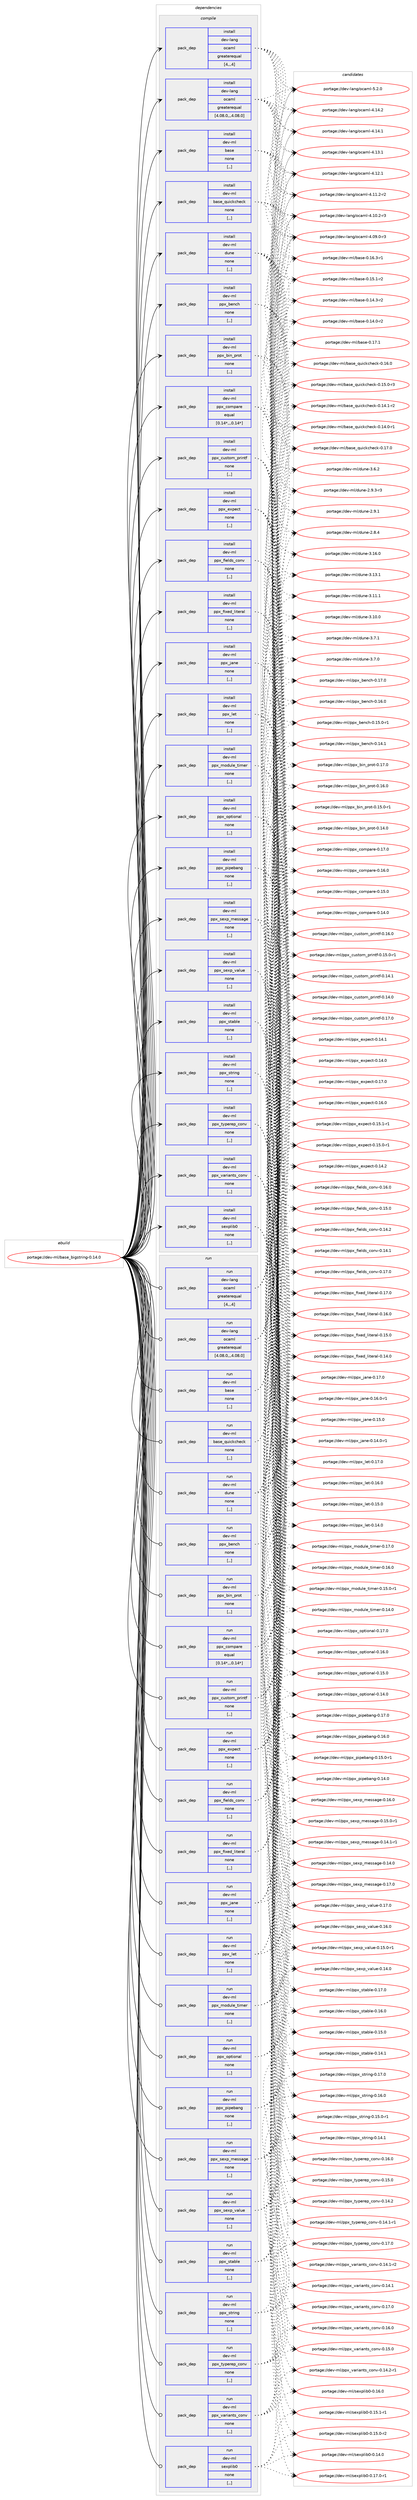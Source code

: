 digraph prolog {

# *************
# Graph options
# *************

newrank=true;
concentrate=true;
compound=true;
graph [rankdir=LR,fontname=Helvetica,fontsize=10,ranksep=1.5];#, ranksep=2.5, nodesep=0.2];
edge  [arrowhead=vee];
node  [fontname=Helvetica,fontsize=10];

# **********
# The ebuild
# **********

subgraph cluster_leftcol {
color=gray;
label=<<i>ebuild</i>>;
id [label="portage://dev-ml/base_bigstring-0.14.0", color=red, width=4, href="../dev-ml/base_bigstring-0.14.0.svg"];
}

# ****************
# The dependencies
# ****************

subgraph cluster_midcol {
color=gray;
label=<<i>dependencies</i>>;
subgraph cluster_compile {
fillcolor="#eeeeee";
style=filled;
label=<<i>compile</i>>;
subgraph pack87008 {
dependency117497 [label=<<TABLE BORDER="0" CELLBORDER="1" CELLSPACING="0" CELLPADDING="4" WIDTH="220"><TR><TD ROWSPAN="6" CELLPADDING="30">pack_dep</TD></TR><TR><TD WIDTH="110">install</TD></TR><TR><TD>dev-lang</TD></TR><TR><TD>ocaml</TD></TR><TR><TD>greaterequal</TD></TR><TR><TD>[4,,,4]</TD></TR></TABLE>>, shape=none, color=blue];
}
id:e -> dependency117497:w [weight=20,style="solid",arrowhead="vee"];
subgraph pack87009 {
dependency117498 [label=<<TABLE BORDER="0" CELLBORDER="1" CELLSPACING="0" CELLPADDING="4" WIDTH="220"><TR><TD ROWSPAN="6" CELLPADDING="30">pack_dep</TD></TR><TR><TD WIDTH="110">install</TD></TR><TR><TD>dev-lang</TD></TR><TR><TD>ocaml</TD></TR><TR><TD>greaterequal</TD></TR><TR><TD>[4.08.0,,,4.08.0]</TD></TR></TABLE>>, shape=none, color=blue];
}
id:e -> dependency117498:w [weight=20,style="solid",arrowhead="vee"];
subgraph pack87010 {
dependency117499 [label=<<TABLE BORDER="0" CELLBORDER="1" CELLSPACING="0" CELLPADDING="4" WIDTH="220"><TR><TD ROWSPAN="6" CELLPADDING="30">pack_dep</TD></TR><TR><TD WIDTH="110">install</TD></TR><TR><TD>dev-ml</TD></TR><TR><TD>base</TD></TR><TR><TD>none</TD></TR><TR><TD>[,,]</TD></TR></TABLE>>, shape=none, color=blue];
}
id:e -> dependency117499:w [weight=20,style="solid",arrowhead="vee"];
subgraph pack87011 {
dependency117500 [label=<<TABLE BORDER="0" CELLBORDER="1" CELLSPACING="0" CELLPADDING="4" WIDTH="220"><TR><TD ROWSPAN="6" CELLPADDING="30">pack_dep</TD></TR><TR><TD WIDTH="110">install</TD></TR><TR><TD>dev-ml</TD></TR><TR><TD>base_quickcheck</TD></TR><TR><TD>none</TD></TR><TR><TD>[,,]</TD></TR></TABLE>>, shape=none, color=blue];
}
id:e -> dependency117500:w [weight=20,style="solid",arrowhead="vee"];
subgraph pack87012 {
dependency117501 [label=<<TABLE BORDER="0" CELLBORDER="1" CELLSPACING="0" CELLPADDING="4" WIDTH="220"><TR><TD ROWSPAN="6" CELLPADDING="30">pack_dep</TD></TR><TR><TD WIDTH="110">install</TD></TR><TR><TD>dev-ml</TD></TR><TR><TD>dune</TD></TR><TR><TD>none</TD></TR><TR><TD>[,,]</TD></TR></TABLE>>, shape=none, color=blue];
}
id:e -> dependency117501:w [weight=20,style="solid",arrowhead="vee"];
subgraph pack87013 {
dependency117502 [label=<<TABLE BORDER="0" CELLBORDER="1" CELLSPACING="0" CELLPADDING="4" WIDTH="220"><TR><TD ROWSPAN="6" CELLPADDING="30">pack_dep</TD></TR><TR><TD WIDTH="110">install</TD></TR><TR><TD>dev-ml</TD></TR><TR><TD>ppx_bench</TD></TR><TR><TD>none</TD></TR><TR><TD>[,,]</TD></TR></TABLE>>, shape=none, color=blue];
}
id:e -> dependency117502:w [weight=20,style="solid",arrowhead="vee"];
subgraph pack87014 {
dependency117503 [label=<<TABLE BORDER="0" CELLBORDER="1" CELLSPACING="0" CELLPADDING="4" WIDTH="220"><TR><TD ROWSPAN="6" CELLPADDING="30">pack_dep</TD></TR><TR><TD WIDTH="110">install</TD></TR><TR><TD>dev-ml</TD></TR><TR><TD>ppx_bin_prot</TD></TR><TR><TD>none</TD></TR><TR><TD>[,,]</TD></TR></TABLE>>, shape=none, color=blue];
}
id:e -> dependency117503:w [weight=20,style="solid",arrowhead="vee"];
subgraph pack87015 {
dependency117504 [label=<<TABLE BORDER="0" CELLBORDER="1" CELLSPACING="0" CELLPADDING="4" WIDTH="220"><TR><TD ROWSPAN="6" CELLPADDING="30">pack_dep</TD></TR><TR><TD WIDTH="110">install</TD></TR><TR><TD>dev-ml</TD></TR><TR><TD>ppx_compare</TD></TR><TR><TD>equal</TD></TR><TR><TD>[0.14*,,,0.14*]</TD></TR></TABLE>>, shape=none, color=blue];
}
id:e -> dependency117504:w [weight=20,style="solid",arrowhead="vee"];
subgraph pack87016 {
dependency117505 [label=<<TABLE BORDER="0" CELLBORDER="1" CELLSPACING="0" CELLPADDING="4" WIDTH="220"><TR><TD ROWSPAN="6" CELLPADDING="30">pack_dep</TD></TR><TR><TD WIDTH="110">install</TD></TR><TR><TD>dev-ml</TD></TR><TR><TD>ppx_custom_printf</TD></TR><TR><TD>none</TD></TR><TR><TD>[,,]</TD></TR></TABLE>>, shape=none, color=blue];
}
id:e -> dependency117505:w [weight=20,style="solid",arrowhead="vee"];
subgraph pack87017 {
dependency117506 [label=<<TABLE BORDER="0" CELLBORDER="1" CELLSPACING="0" CELLPADDING="4" WIDTH="220"><TR><TD ROWSPAN="6" CELLPADDING="30">pack_dep</TD></TR><TR><TD WIDTH="110">install</TD></TR><TR><TD>dev-ml</TD></TR><TR><TD>ppx_expect</TD></TR><TR><TD>none</TD></TR><TR><TD>[,,]</TD></TR></TABLE>>, shape=none, color=blue];
}
id:e -> dependency117506:w [weight=20,style="solid",arrowhead="vee"];
subgraph pack87018 {
dependency117507 [label=<<TABLE BORDER="0" CELLBORDER="1" CELLSPACING="0" CELLPADDING="4" WIDTH="220"><TR><TD ROWSPAN="6" CELLPADDING="30">pack_dep</TD></TR><TR><TD WIDTH="110">install</TD></TR><TR><TD>dev-ml</TD></TR><TR><TD>ppx_fields_conv</TD></TR><TR><TD>none</TD></TR><TR><TD>[,,]</TD></TR></TABLE>>, shape=none, color=blue];
}
id:e -> dependency117507:w [weight=20,style="solid",arrowhead="vee"];
subgraph pack87019 {
dependency117508 [label=<<TABLE BORDER="0" CELLBORDER="1" CELLSPACING="0" CELLPADDING="4" WIDTH="220"><TR><TD ROWSPAN="6" CELLPADDING="30">pack_dep</TD></TR><TR><TD WIDTH="110">install</TD></TR><TR><TD>dev-ml</TD></TR><TR><TD>ppx_fixed_literal</TD></TR><TR><TD>none</TD></TR><TR><TD>[,,]</TD></TR></TABLE>>, shape=none, color=blue];
}
id:e -> dependency117508:w [weight=20,style="solid",arrowhead="vee"];
subgraph pack87020 {
dependency117509 [label=<<TABLE BORDER="0" CELLBORDER="1" CELLSPACING="0" CELLPADDING="4" WIDTH="220"><TR><TD ROWSPAN="6" CELLPADDING="30">pack_dep</TD></TR><TR><TD WIDTH="110">install</TD></TR><TR><TD>dev-ml</TD></TR><TR><TD>ppx_jane</TD></TR><TR><TD>none</TD></TR><TR><TD>[,,]</TD></TR></TABLE>>, shape=none, color=blue];
}
id:e -> dependency117509:w [weight=20,style="solid",arrowhead="vee"];
subgraph pack87021 {
dependency117510 [label=<<TABLE BORDER="0" CELLBORDER="1" CELLSPACING="0" CELLPADDING="4" WIDTH="220"><TR><TD ROWSPAN="6" CELLPADDING="30">pack_dep</TD></TR><TR><TD WIDTH="110">install</TD></TR><TR><TD>dev-ml</TD></TR><TR><TD>ppx_let</TD></TR><TR><TD>none</TD></TR><TR><TD>[,,]</TD></TR></TABLE>>, shape=none, color=blue];
}
id:e -> dependency117510:w [weight=20,style="solid",arrowhead="vee"];
subgraph pack87022 {
dependency117511 [label=<<TABLE BORDER="0" CELLBORDER="1" CELLSPACING="0" CELLPADDING="4" WIDTH="220"><TR><TD ROWSPAN="6" CELLPADDING="30">pack_dep</TD></TR><TR><TD WIDTH="110">install</TD></TR><TR><TD>dev-ml</TD></TR><TR><TD>ppx_module_timer</TD></TR><TR><TD>none</TD></TR><TR><TD>[,,]</TD></TR></TABLE>>, shape=none, color=blue];
}
id:e -> dependency117511:w [weight=20,style="solid",arrowhead="vee"];
subgraph pack87023 {
dependency117512 [label=<<TABLE BORDER="0" CELLBORDER="1" CELLSPACING="0" CELLPADDING="4" WIDTH="220"><TR><TD ROWSPAN="6" CELLPADDING="30">pack_dep</TD></TR><TR><TD WIDTH="110">install</TD></TR><TR><TD>dev-ml</TD></TR><TR><TD>ppx_optional</TD></TR><TR><TD>none</TD></TR><TR><TD>[,,]</TD></TR></TABLE>>, shape=none, color=blue];
}
id:e -> dependency117512:w [weight=20,style="solid",arrowhead="vee"];
subgraph pack87024 {
dependency117513 [label=<<TABLE BORDER="0" CELLBORDER="1" CELLSPACING="0" CELLPADDING="4" WIDTH="220"><TR><TD ROWSPAN="6" CELLPADDING="30">pack_dep</TD></TR><TR><TD WIDTH="110">install</TD></TR><TR><TD>dev-ml</TD></TR><TR><TD>ppx_pipebang</TD></TR><TR><TD>none</TD></TR><TR><TD>[,,]</TD></TR></TABLE>>, shape=none, color=blue];
}
id:e -> dependency117513:w [weight=20,style="solid",arrowhead="vee"];
subgraph pack87025 {
dependency117514 [label=<<TABLE BORDER="0" CELLBORDER="1" CELLSPACING="0" CELLPADDING="4" WIDTH="220"><TR><TD ROWSPAN="6" CELLPADDING="30">pack_dep</TD></TR><TR><TD WIDTH="110">install</TD></TR><TR><TD>dev-ml</TD></TR><TR><TD>ppx_sexp_message</TD></TR><TR><TD>none</TD></TR><TR><TD>[,,]</TD></TR></TABLE>>, shape=none, color=blue];
}
id:e -> dependency117514:w [weight=20,style="solid",arrowhead="vee"];
subgraph pack87026 {
dependency117515 [label=<<TABLE BORDER="0" CELLBORDER="1" CELLSPACING="0" CELLPADDING="4" WIDTH="220"><TR><TD ROWSPAN="6" CELLPADDING="30">pack_dep</TD></TR><TR><TD WIDTH="110">install</TD></TR><TR><TD>dev-ml</TD></TR><TR><TD>ppx_sexp_value</TD></TR><TR><TD>none</TD></TR><TR><TD>[,,]</TD></TR></TABLE>>, shape=none, color=blue];
}
id:e -> dependency117515:w [weight=20,style="solid",arrowhead="vee"];
subgraph pack87027 {
dependency117516 [label=<<TABLE BORDER="0" CELLBORDER="1" CELLSPACING="0" CELLPADDING="4" WIDTH="220"><TR><TD ROWSPAN="6" CELLPADDING="30">pack_dep</TD></TR><TR><TD WIDTH="110">install</TD></TR><TR><TD>dev-ml</TD></TR><TR><TD>ppx_stable</TD></TR><TR><TD>none</TD></TR><TR><TD>[,,]</TD></TR></TABLE>>, shape=none, color=blue];
}
id:e -> dependency117516:w [weight=20,style="solid",arrowhead="vee"];
subgraph pack87028 {
dependency117517 [label=<<TABLE BORDER="0" CELLBORDER="1" CELLSPACING="0" CELLPADDING="4" WIDTH="220"><TR><TD ROWSPAN="6" CELLPADDING="30">pack_dep</TD></TR><TR><TD WIDTH="110">install</TD></TR><TR><TD>dev-ml</TD></TR><TR><TD>ppx_string</TD></TR><TR><TD>none</TD></TR><TR><TD>[,,]</TD></TR></TABLE>>, shape=none, color=blue];
}
id:e -> dependency117517:w [weight=20,style="solid",arrowhead="vee"];
subgraph pack87029 {
dependency117518 [label=<<TABLE BORDER="0" CELLBORDER="1" CELLSPACING="0" CELLPADDING="4" WIDTH="220"><TR><TD ROWSPAN="6" CELLPADDING="30">pack_dep</TD></TR><TR><TD WIDTH="110">install</TD></TR><TR><TD>dev-ml</TD></TR><TR><TD>ppx_typerep_conv</TD></TR><TR><TD>none</TD></TR><TR><TD>[,,]</TD></TR></TABLE>>, shape=none, color=blue];
}
id:e -> dependency117518:w [weight=20,style="solid",arrowhead="vee"];
subgraph pack87030 {
dependency117519 [label=<<TABLE BORDER="0" CELLBORDER="1" CELLSPACING="0" CELLPADDING="4" WIDTH="220"><TR><TD ROWSPAN="6" CELLPADDING="30">pack_dep</TD></TR><TR><TD WIDTH="110">install</TD></TR><TR><TD>dev-ml</TD></TR><TR><TD>ppx_variants_conv</TD></TR><TR><TD>none</TD></TR><TR><TD>[,,]</TD></TR></TABLE>>, shape=none, color=blue];
}
id:e -> dependency117519:w [weight=20,style="solid",arrowhead="vee"];
subgraph pack87031 {
dependency117520 [label=<<TABLE BORDER="0" CELLBORDER="1" CELLSPACING="0" CELLPADDING="4" WIDTH="220"><TR><TD ROWSPAN="6" CELLPADDING="30">pack_dep</TD></TR><TR><TD WIDTH="110">install</TD></TR><TR><TD>dev-ml</TD></TR><TR><TD>sexplib0</TD></TR><TR><TD>none</TD></TR><TR><TD>[,,]</TD></TR></TABLE>>, shape=none, color=blue];
}
id:e -> dependency117520:w [weight=20,style="solid",arrowhead="vee"];
}
subgraph cluster_compileandrun {
fillcolor="#eeeeee";
style=filled;
label=<<i>compile and run</i>>;
}
subgraph cluster_run {
fillcolor="#eeeeee";
style=filled;
label=<<i>run</i>>;
subgraph pack87032 {
dependency117521 [label=<<TABLE BORDER="0" CELLBORDER="1" CELLSPACING="0" CELLPADDING="4" WIDTH="220"><TR><TD ROWSPAN="6" CELLPADDING="30">pack_dep</TD></TR><TR><TD WIDTH="110">run</TD></TR><TR><TD>dev-lang</TD></TR><TR><TD>ocaml</TD></TR><TR><TD>greaterequal</TD></TR><TR><TD>[4,,,4]</TD></TR></TABLE>>, shape=none, color=blue];
}
id:e -> dependency117521:w [weight=20,style="solid",arrowhead="odot"];
subgraph pack87033 {
dependency117522 [label=<<TABLE BORDER="0" CELLBORDER="1" CELLSPACING="0" CELLPADDING="4" WIDTH="220"><TR><TD ROWSPAN="6" CELLPADDING="30">pack_dep</TD></TR><TR><TD WIDTH="110">run</TD></TR><TR><TD>dev-lang</TD></TR><TR><TD>ocaml</TD></TR><TR><TD>greaterequal</TD></TR><TR><TD>[4.08.0,,,4.08.0]</TD></TR></TABLE>>, shape=none, color=blue];
}
id:e -> dependency117522:w [weight=20,style="solid",arrowhead="odot"];
subgraph pack87034 {
dependency117523 [label=<<TABLE BORDER="0" CELLBORDER="1" CELLSPACING="0" CELLPADDING="4" WIDTH="220"><TR><TD ROWSPAN="6" CELLPADDING="30">pack_dep</TD></TR><TR><TD WIDTH="110">run</TD></TR><TR><TD>dev-ml</TD></TR><TR><TD>base</TD></TR><TR><TD>none</TD></TR><TR><TD>[,,]</TD></TR></TABLE>>, shape=none, color=blue];
}
id:e -> dependency117523:w [weight=20,style="solid",arrowhead="odot"];
subgraph pack87035 {
dependency117524 [label=<<TABLE BORDER="0" CELLBORDER="1" CELLSPACING="0" CELLPADDING="4" WIDTH="220"><TR><TD ROWSPAN="6" CELLPADDING="30">pack_dep</TD></TR><TR><TD WIDTH="110">run</TD></TR><TR><TD>dev-ml</TD></TR><TR><TD>base_quickcheck</TD></TR><TR><TD>none</TD></TR><TR><TD>[,,]</TD></TR></TABLE>>, shape=none, color=blue];
}
id:e -> dependency117524:w [weight=20,style="solid",arrowhead="odot"];
subgraph pack87036 {
dependency117525 [label=<<TABLE BORDER="0" CELLBORDER="1" CELLSPACING="0" CELLPADDING="4" WIDTH="220"><TR><TD ROWSPAN="6" CELLPADDING="30">pack_dep</TD></TR><TR><TD WIDTH="110">run</TD></TR><TR><TD>dev-ml</TD></TR><TR><TD>dune</TD></TR><TR><TD>none</TD></TR><TR><TD>[,,]</TD></TR></TABLE>>, shape=none, color=blue];
}
id:e -> dependency117525:w [weight=20,style="solid",arrowhead="odot"];
subgraph pack87037 {
dependency117526 [label=<<TABLE BORDER="0" CELLBORDER="1" CELLSPACING="0" CELLPADDING="4" WIDTH="220"><TR><TD ROWSPAN="6" CELLPADDING="30">pack_dep</TD></TR><TR><TD WIDTH="110">run</TD></TR><TR><TD>dev-ml</TD></TR><TR><TD>ppx_bench</TD></TR><TR><TD>none</TD></TR><TR><TD>[,,]</TD></TR></TABLE>>, shape=none, color=blue];
}
id:e -> dependency117526:w [weight=20,style="solid",arrowhead="odot"];
subgraph pack87038 {
dependency117527 [label=<<TABLE BORDER="0" CELLBORDER="1" CELLSPACING="0" CELLPADDING="4" WIDTH="220"><TR><TD ROWSPAN="6" CELLPADDING="30">pack_dep</TD></TR><TR><TD WIDTH="110">run</TD></TR><TR><TD>dev-ml</TD></TR><TR><TD>ppx_bin_prot</TD></TR><TR><TD>none</TD></TR><TR><TD>[,,]</TD></TR></TABLE>>, shape=none, color=blue];
}
id:e -> dependency117527:w [weight=20,style="solid",arrowhead="odot"];
subgraph pack87039 {
dependency117528 [label=<<TABLE BORDER="0" CELLBORDER="1" CELLSPACING="0" CELLPADDING="4" WIDTH="220"><TR><TD ROWSPAN="6" CELLPADDING="30">pack_dep</TD></TR><TR><TD WIDTH="110">run</TD></TR><TR><TD>dev-ml</TD></TR><TR><TD>ppx_compare</TD></TR><TR><TD>equal</TD></TR><TR><TD>[0.14*,,,0.14*]</TD></TR></TABLE>>, shape=none, color=blue];
}
id:e -> dependency117528:w [weight=20,style="solid",arrowhead="odot"];
subgraph pack87040 {
dependency117529 [label=<<TABLE BORDER="0" CELLBORDER="1" CELLSPACING="0" CELLPADDING="4" WIDTH="220"><TR><TD ROWSPAN="6" CELLPADDING="30">pack_dep</TD></TR><TR><TD WIDTH="110">run</TD></TR><TR><TD>dev-ml</TD></TR><TR><TD>ppx_custom_printf</TD></TR><TR><TD>none</TD></TR><TR><TD>[,,]</TD></TR></TABLE>>, shape=none, color=blue];
}
id:e -> dependency117529:w [weight=20,style="solid",arrowhead="odot"];
subgraph pack87041 {
dependency117530 [label=<<TABLE BORDER="0" CELLBORDER="1" CELLSPACING="0" CELLPADDING="4" WIDTH="220"><TR><TD ROWSPAN="6" CELLPADDING="30">pack_dep</TD></TR><TR><TD WIDTH="110">run</TD></TR><TR><TD>dev-ml</TD></TR><TR><TD>ppx_expect</TD></TR><TR><TD>none</TD></TR><TR><TD>[,,]</TD></TR></TABLE>>, shape=none, color=blue];
}
id:e -> dependency117530:w [weight=20,style="solid",arrowhead="odot"];
subgraph pack87042 {
dependency117531 [label=<<TABLE BORDER="0" CELLBORDER="1" CELLSPACING="0" CELLPADDING="4" WIDTH="220"><TR><TD ROWSPAN="6" CELLPADDING="30">pack_dep</TD></TR><TR><TD WIDTH="110">run</TD></TR><TR><TD>dev-ml</TD></TR><TR><TD>ppx_fields_conv</TD></TR><TR><TD>none</TD></TR><TR><TD>[,,]</TD></TR></TABLE>>, shape=none, color=blue];
}
id:e -> dependency117531:w [weight=20,style="solid",arrowhead="odot"];
subgraph pack87043 {
dependency117532 [label=<<TABLE BORDER="0" CELLBORDER="1" CELLSPACING="0" CELLPADDING="4" WIDTH="220"><TR><TD ROWSPAN="6" CELLPADDING="30">pack_dep</TD></TR><TR><TD WIDTH="110">run</TD></TR><TR><TD>dev-ml</TD></TR><TR><TD>ppx_fixed_literal</TD></TR><TR><TD>none</TD></TR><TR><TD>[,,]</TD></TR></TABLE>>, shape=none, color=blue];
}
id:e -> dependency117532:w [weight=20,style="solid",arrowhead="odot"];
subgraph pack87044 {
dependency117533 [label=<<TABLE BORDER="0" CELLBORDER="1" CELLSPACING="0" CELLPADDING="4" WIDTH="220"><TR><TD ROWSPAN="6" CELLPADDING="30">pack_dep</TD></TR><TR><TD WIDTH="110">run</TD></TR><TR><TD>dev-ml</TD></TR><TR><TD>ppx_jane</TD></TR><TR><TD>none</TD></TR><TR><TD>[,,]</TD></TR></TABLE>>, shape=none, color=blue];
}
id:e -> dependency117533:w [weight=20,style="solid",arrowhead="odot"];
subgraph pack87045 {
dependency117534 [label=<<TABLE BORDER="0" CELLBORDER="1" CELLSPACING="0" CELLPADDING="4" WIDTH="220"><TR><TD ROWSPAN="6" CELLPADDING="30">pack_dep</TD></TR><TR><TD WIDTH="110">run</TD></TR><TR><TD>dev-ml</TD></TR><TR><TD>ppx_let</TD></TR><TR><TD>none</TD></TR><TR><TD>[,,]</TD></TR></TABLE>>, shape=none, color=blue];
}
id:e -> dependency117534:w [weight=20,style="solid",arrowhead="odot"];
subgraph pack87046 {
dependency117535 [label=<<TABLE BORDER="0" CELLBORDER="1" CELLSPACING="0" CELLPADDING="4" WIDTH="220"><TR><TD ROWSPAN="6" CELLPADDING="30">pack_dep</TD></TR><TR><TD WIDTH="110">run</TD></TR><TR><TD>dev-ml</TD></TR><TR><TD>ppx_module_timer</TD></TR><TR><TD>none</TD></TR><TR><TD>[,,]</TD></TR></TABLE>>, shape=none, color=blue];
}
id:e -> dependency117535:w [weight=20,style="solid",arrowhead="odot"];
subgraph pack87047 {
dependency117536 [label=<<TABLE BORDER="0" CELLBORDER="1" CELLSPACING="0" CELLPADDING="4" WIDTH="220"><TR><TD ROWSPAN="6" CELLPADDING="30">pack_dep</TD></TR><TR><TD WIDTH="110">run</TD></TR><TR><TD>dev-ml</TD></TR><TR><TD>ppx_optional</TD></TR><TR><TD>none</TD></TR><TR><TD>[,,]</TD></TR></TABLE>>, shape=none, color=blue];
}
id:e -> dependency117536:w [weight=20,style="solid",arrowhead="odot"];
subgraph pack87048 {
dependency117537 [label=<<TABLE BORDER="0" CELLBORDER="1" CELLSPACING="0" CELLPADDING="4" WIDTH="220"><TR><TD ROWSPAN="6" CELLPADDING="30">pack_dep</TD></TR><TR><TD WIDTH="110">run</TD></TR><TR><TD>dev-ml</TD></TR><TR><TD>ppx_pipebang</TD></TR><TR><TD>none</TD></TR><TR><TD>[,,]</TD></TR></TABLE>>, shape=none, color=blue];
}
id:e -> dependency117537:w [weight=20,style="solid",arrowhead="odot"];
subgraph pack87049 {
dependency117538 [label=<<TABLE BORDER="0" CELLBORDER="1" CELLSPACING="0" CELLPADDING="4" WIDTH="220"><TR><TD ROWSPAN="6" CELLPADDING="30">pack_dep</TD></TR><TR><TD WIDTH="110">run</TD></TR><TR><TD>dev-ml</TD></TR><TR><TD>ppx_sexp_message</TD></TR><TR><TD>none</TD></TR><TR><TD>[,,]</TD></TR></TABLE>>, shape=none, color=blue];
}
id:e -> dependency117538:w [weight=20,style="solid",arrowhead="odot"];
subgraph pack87050 {
dependency117539 [label=<<TABLE BORDER="0" CELLBORDER="1" CELLSPACING="0" CELLPADDING="4" WIDTH="220"><TR><TD ROWSPAN="6" CELLPADDING="30">pack_dep</TD></TR><TR><TD WIDTH="110">run</TD></TR><TR><TD>dev-ml</TD></TR><TR><TD>ppx_sexp_value</TD></TR><TR><TD>none</TD></TR><TR><TD>[,,]</TD></TR></TABLE>>, shape=none, color=blue];
}
id:e -> dependency117539:w [weight=20,style="solid",arrowhead="odot"];
subgraph pack87051 {
dependency117540 [label=<<TABLE BORDER="0" CELLBORDER="1" CELLSPACING="0" CELLPADDING="4" WIDTH="220"><TR><TD ROWSPAN="6" CELLPADDING="30">pack_dep</TD></TR><TR><TD WIDTH="110">run</TD></TR><TR><TD>dev-ml</TD></TR><TR><TD>ppx_stable</TD></TR><TR><TD>none</TD></TR><TR><TD>[,,]</TD></TR></TABLE>>, shape=none, color=blue];
}
id:e -> dependency117540:w [weight=20,style="solid",arrowhead="odot"];
subgraph pack87052 {
dependency117541 [label=<<TABLE BORDER="0" CELLBORDER="1" CELLSPACING="0" CELLPADDING="4" WIDTH="220"><TR><TD ROWSPAN="6" CELLPADDING="30">pack_dep</TD></TR><TR><TD WIDTH="110">run</TD></TR><TR><TD>dev-ml</TD></TR><TR><TD>ppx_string</TD></TR><TR><TD>none</TD></TR><TR><TD>[,,]</TD></TR></TABLE>>, shape=none, color=blue];
}
id:e -> dependency117541:w [weight=20,style="solid",arrowhead="odot"];
subgraph pack87053 {
dependency117542 [label=<<TABLE BORDER="0" CELLBORDER="1" CELLSPACING="0" CELLPADDING="4" WIDTH="220"><TR><TD ROWSPAN="6" CELLPADDING="30">pack_dep</TD></TR><TR><TD WIDTH="110">run</TD></TR><TR><TD>dev-ml</TD></TR><TR><TD>ppx_typerep_conv</TD></TR><TR><TD>none</TD></TR><TR><TD>[,,]</TD></TR></TABLE>>, shape=none, color=blue];
}
id:e -> dependency117542:w [weight=20,style="solid",arrowhead="odot"];
subgraph pack87054 {
dependency117543 [label=<<TABLE BORDER="0" CELLBORDER="1" CELLSPACING="0" CELLPADDING="4" WIDTH="220"><TR><TD ROWSPAN="6" CELLPADDING="30">pack_dep</TD></TR><TR><TD WIDTH="110">run</TD></TR><TR><TD>dev-ml</TD></TR><TR><TD>ppx_variants_conv</TD></TR><TR><TD>none</TD></TR><TR><TD>[,,]</TD></TR></TABLE>>, shape=none, color=blue];
}
id:e -> dependency117543:w [weight=20,style="solid",arrowhead="odot"];
subgraph pack87055 {
dependency117544 [label=<<TABLE BORDER="0" CELLBORDER="1" CELLSPACING="0" CELLPADDING="4" WIDTH="220"><TR><TD ROWSPAN="6" CELLPADDING="30">pack_dep</TD></TR><TR><TD WIDTH="110">run</TD></TR><TR><TD>dev-ml</TD></TR><TR><TD>sexplib0</TD></TR><TR><TD>none</TD></TR><TR><TD>[,,]</TD></TR></TABLE>>, shape=none, color=blue];
}
id:e -> dependency117544:w [weight=20,style="solid",arrowhead="odot"];
}
}

# **************
# The candidates
# **************

subgraph cluster_choices {
rank=same;
color=gray;
label=<<i>candidates</i>>;

subgraph choice87008 {
color=black;
nodesep=1;
choice1001011184510897110103471119997109108455346504648 [label="portage://dev-lang/ocaml-5.2.0", color=red, width=4,href="../dev-lang/ocaml-5.2.0.svg"];
choice100101118451089711010347111999710910845524649524650 [label="portage://dev-lang/ocaml-4.14.2", color=red, width=4,href="../dev-lang/ocaml-4.14.2.svg"];
choice100101118451089711010347111999710910845524649524649 [label="portage://dev-lang/ocaml-4.14.1", color=red, width=4,href="../dev-lang/ocaml-4.14.1.svg"];
choice100101118451089711010347111999710910845524649514649 [label="portage://dev-lang/ocaml-4.13.1", color=red, width=4,href="../dev-lang/ocaml-4.13.1.svg"];
choice100101118451089711010347111999710910845524649504649 [label="portage://dev-lang/ocaml-4.12.1", color=red, width=4,href="../dev-lang/ocaml-4.12.1.svg"];
choice1001011184510897110103471119997109108455246494946504511450 [label="portage://dev-lang/ocaml-4.11.2-r2", color=red, width=4,href="../dev-lang/ocaml-4.11.2-r2.svg"];
choice1001011184510897110103471119997109108455246494846504511451 [label="portage://dev-lang/ocaml-4.10.2-r3", color=red, width=4,href="../dev-lang/ocaml-4.10.2-r3.svg"];
choice1001011184510897110103471119997109108455246485746484511451 [label="portage://dev-lang/ocaml-4.09.0-r3", color=red, width=4,href="../dev-lang/ocaml-4.09.0-r3.svg"];
dependency117497:e -> choice1001011184510897110103471119997109108455346504648:w [style=dotted,weight="100"];
dependency117497:e -> choice100101118451089711010347111999710910845524649524650:w [style=dotted,weight="100"];
dependency117497:e -> choice100101118451089711010347111999710910845524649524649:w [style=dotted,weight="100"];
dependency117497:e -> choice100101118451089711010347111999710910845524649514649:w [style=dotted,weight="100"];
dependency117497:e -> choice100101118451089711010347111999710910845524649504649:w [style=dotted,weight="100"];
dependency117497:e -> choice1001011184510897110103471119997109108455246494946504511450:w [style=dotted,weight="100"];
dependency117497:e -> choice1001011184510897110103471119997109108455246494846504511451:w [style=dotted,weight="100"];
dependency117497:e -> choice1001011184510897110103471119997109108455246485746484511451:w [style=dotted,weight="100"];
}
subgraph choice87009 {
color=black;
nodesep=1;
choice1001011184510897110103471119997109108455346504648 [label="portage://dev-lang/ocaml-5.2.0", color=red, width=4,href="../dev-lang/ocaml-5.2.0.svg"];
choice100101118451089711010347111999710910845524649524650 [label="portage://dev-lang/ocaml-4.14.2", color=red, width=4,href="../dev-lang/ocaml-4.14.2.svg"];
choice100101118451089711010347111999710910845524649524649 [label="portage://dev-lang/ocaml-4.14.1", color=red, width=4,href="../dev-lang/ocaml-4.14.1.svg"];
choice100101118451089711010347111999710910845524649514649 [label="portage://dev-lang/ocaml-4.13.1", color=red, width=4,href="../dev-lang/ocaml-4.13.1.svg"];
choice100101118451089711010347111999710910845524649504649 [label="portage://dev-lang/ocaml-4.12.1", color=red, width=4,href="../dev-lang/ocaml-4.12.1.svg"];
choice1001011184510897110103471119997109108455246494946504511450 [label="portage://dev-lang/ocaml-4.11.2-r2", color=red, width=4,href="../dev-lang/ocaml-4.11.2-r2.svg"];
choice1001011184510897110103471119997109108455246494846504511451 [label="portage://dev-lang/ocaml-4.10.2-r3", color=red, width=4,href="../dev-lang/ocaml-4.10.2-r3.svg"];
choice1001011184510897110103471119997109108455246485746484511451 [label="portage://dev-lang/ocaml-4.09.0-r3", color=red, width=4,href="../dev-lang/ocaml-4.09.0-r3.svg"];
dependency117498:e -> choice1001011184510897110103471119997109108455346504648:w [style=dotted,weight="100"];
dependency117498:e -> choice100101118451089711010347111999710910845524649524650:w [style=dotted,weight="100"];
dependency117498:e -> choice100101118451089711010347111999710910845524649524649:w [style=dotted,weight="100"];
dependency117498:e -> choice100101118451089711010347111999710910845524649514649:w [style=dotted,weight="100"];
dependency117498:e -> choice100101118451089711010347111999710910845524649504649:w [style=dotted,weight="100"];
dependency117498:e -> choice1001011184510897110103471119997109108455246494946504511450:w [style=dotted,weight="100"];
dependency117498:e -> choice1001011184510897110103471119997109108455246494846504511451:w [style=dotted,weight="100"];
dependency117498:e -> choice1001011184510897110103471119997109108455246485746484511451:w [style=dotted,weight="100"];
}
subgraph choice87010 {
color=black;
nodesep=1;
choice1001011184510910847989711510145484649554649 [label="portage://dev-ml/base-0.17.1", color=red, width=4,href="../dev-ml/base-0.17.1.svg"];
choice10010111845109108479897115101454846495446514511449 [label="portage://dev-ml/base-0.16.3-r1", color=red, width=4,href="../dev-ml/base-0.16.3-r1.svg"];
choice10010111845109108479897115101454846495346494511450 [label="portage://dev-ml/base-0.15.1-r2", color=red, width=4,href="../dev-ml/base-0.15.1-r2.svg"];
choice10010111845109108479897115101454846495246514511450 [label="portage://dev-ml/base-0.14.3-r2", color=red, width=4,href="../dev-ml/base-0.14.3-r2.svg"];
choice10010111845109108479897115101454846495246484511450 [label="portage://dev-ml/base-0.14.0-r2", color=red, width=4,href="../dev-ml/base-0.14.0-r2.svg"];
dependency117499:e -> choice1001011184510910847989711510145484649554649:w [style=dotted,weight="100"];
dependency117499:e -> choice10010111845109108479897115101454846495446514511449:w [style=dotted,weight="100"];
dependency117499:e -> choice10010111845109108479897115101454846495346494511450:w [style=dotted,weight="100"];
dependency117499:e -> choice10010111845109108479897115101454846495246514511450:w [style=dotted,weight="100"];
dependency117499:e -> choice10010111845109108479897115101454846495246484511450:w [style=dotted,weight="100"];
}
subgraph choice87011 {
color=black;
nodesep=1;
choice100101118451091084798971151019511311710599107991041019910745484649554648 [label="portage://dev-ml/base_quickcheck-0.17.0", color=red, width=4,href="../dev-ml/base_quickcheck-0.17.0.svg"];
choice100101118451091084798971151019511311710599107991041019910745484649544648 [label="portage://dev-ml/base_quickcheck-0.16.0", color=red, width=4,href="../dev-ml/base_quickcheck-0.16.0.svg"];
choice1001011184510910847989711510195113117105991079910410199107454846495346484511451 [label="portage://dev-ml/base_quickcheck-0.15.0-r3", color=red, width=4,href="../dev-ml/base_quickcheck-0.15.0-r3.svg"];
choice1001011184510910847989711510195113117105991079910410199107454846495246494511450 [label="portage://dev-ml/base_quickcheck-0.14.1-r2", color=red, width=4,href="../dev-ml/base_quickcheck-0.14.1-r2.svg"];
choice1001011184510910847989711510195113117105991079910410199107454846495246484511449 [label="portage://dev-ml/base_quickcheck-0.14.0-r1", color=red, width=4,href="../dev-ml/base_quickcheck-0.14.0-r1.svg"];
dependency117500:e -> choice100101118451091084798971151019511311710599107991041019910745484649554648:w [style=dotted,weight="100"];
dependency117500:e -> choice100101118451091084798971151019511311710599107991041019910745484649544648:w [style=dotted,weight="100"];
dependency117500:e -> choice1001011184510910847989711510195113117105991079910410199107454846495346484511451:w [style=dotted,weight="100"];
dependency117500:e -> choice1001011184510910847989711510195113117105991079910410199107454846495246494511450:w [style=dotted,weight="100"];
dependency117500:e -> choice1001011184510910847989711510195113117105991079910410199107454846495246484511449:w [style=dotted,weight="100"];
}
subgraph choice87012 {
color=black;
nodesep=1;
choice100101118451091084710011711010145514649544648 [label="portage://dev-ml/dune-3.16.0", color=red, width=4,href="../dev-ml/dune-3.16.0.svg"];
choice100101118451091084710011711010145514649514649 [label="portage://dev-ml/dune-3.13.1", color=red, width=4,href="../dev-ml/dune-3.13.1.svg"];
choice100101118451091084710011711010145514649494649 [label="portage://dev-ml/dune-3.11.1", color=red, width=4,href="../dev-ml/dune-3.11.1.svg"];
choice100101118451091084710011711010145514649484648 [label="portage://dev-ml/dune-3.10.0", color=red, width=4,href="../dev-ml/dune-3.10.0.svg"];
choice1001011184510910847100117110101455146554649 [label="portage://dev-ml/dune-3.7.1", color=red, width=4,href="../dev-ml/dune-3.7.1.svg"];
choice1001011184510910847100117110101455146554648 [label="portage://dev-ml/dune-3.7.0", color=red, width=4,href="../dev-ml/dune-3.7.0.svg"];
choice1001011184510910847100117110101455146544650 [label="portage://dev-ml/dune-3.6.2", color=red, width=4,href="../dev-ml/dune-3.6.2.svg"];
choice10010111845109108471001171101014550465746514511451 [label="portage://dev-ml/dune-2.9.3-r3", color=red, width=4,href="../dev-ml/dune-2.9.3-r3.svg"];
choice1001011184510910847100117110101455046574649 [label="portage://dev-ml/dune-2.9.1", color=red, width=4,href="../dev-ml/dune-2.9.1.svg"];
choice1001011184510910847100117110101455046564652 [label="portage://dev-ml/dune-2.8.4", color=red, width=4,href="../dev-ml/dune-2.8.4.svg"];
dependency117501:e -> choice100101118451091084710011711010145514649544648:w [style=dotted,weight="100"];
dependency117501:e -> choice100101118451091084710011711010145514649514649:w [style=dotted,weight="100"];
dependency117501:e -> choice100101118451091084710011711010145514649494649:w [style=dotted,weight="100"];
dependency117501:e -> choice100101118451091084710011711010145514649484648:w [style=dotted,weight="100"];
dependency117501:e -> choice1001011184510910847100117110101455146554649:w [style=dotted,weight="100"];
dependency117501:e -> choice1001011184510910847100117110101455146554648:w [style=dotted,weight="100"];
dependency117501:e -> choice1001011184510910847100117110101455146544650:w [style=dotted,weight="100"];
dependency117501:e -> choice10010111845109108471001171101014550465746514511451:w [style=dotted,weight="100"];
dependency117501:e -> choice1001011184510910847100117110101455046574649:w [style=dotted,weight="100"];
dependency117501:e -> choice1001011184510910847100117110101455046564652:w [style=dotted,weight="100"];
}
subgraph choice87013 {
color=black;
nodesep=1;
choice100101118451091084711211212095981011109910445484649554648 [label="portage://dev-ml/ppx_bench-0.17.0", color=red, width=4,href="../dev-ml/ppx_bench-0.17.0.svg"];
choice100101118451091084711211212095981011109910445484649544648 [label="portage://dev-ml/ppx_bench-0.16.0", color=red, width=4,href="../dev-ml/ppx_bench-0.16.0.svg"];
choice1001011184510910847112112120959810111099104454846495346484511449 [label="portage://dev-ml/ppx_bench-0.15.0-r1", color=red, width=4,href="../dev-ml/ppx_bench-0.15.0-r1.svg"];
choice100101118451091084711211212095981011109910445484649524649 [label="portage://dev-ml/ppx_bench-0.14.1", color=red, width=4,href="../dev-ml/ppx_bench-0.14.1.svg"];
dependency117502:e -> choice100101118451091084711211212095981011109910445484649554648:w [style=dotted,weight="100"];
dependency117502:e -> choice100101118451091084711211212095981011109910445484649544648:w [style=dotted,weight="100"];
dependency117502:e -> choice1001011184510910847112112120959810111099104454846495346484511449:w [style=dotted,weight="100"];
dependency117502:e -> choice100101118451091084711211212095981011109910445484649524649:w [style=dotted,weight="100"];
}
subgraph choice87014 {
color=black;
nodesep=1;
choice100101118451091084711211212095981051109511211411111645484649554648 [label="portage://dev-ml/ppx_bin_prot-0.17.0", color=red, width=4,href="../dev-ml/ppx_bin_prot-0.17.0.svg"];
choice100101118451091084711211212095981051109511211411111645484649544648 [label="portage://dev-ml/ppx_bin_prot-0.16.0", color=red, width=4,href="../dev-ml/ppx_bin_prot-0.16.0.svg"];
choice1001011184510910847112112120959810511095112114111116454846495346484511449 [label="portage://dev-ml/ppx_bin_prot-0.15.0-r1", color=red, width=4,href="../dev-ml/ppx_bin_prot-0.15.0-r1.svg"];
choice100101118451091084711211212095981051109511211411111645484649524648 [label="portage://dev-ml/ppx_bin_prot-0.14.0", color=red, width=4,href="../dev-ml/ppx_bin_prot-0.14.0.svg"];
dependency117503:e -> choice100101118451091084711211212095981051109511211411111645484649554648:w [style=dotted,weight="100"];
dependency117503:e -> choice100101118451091084711211212095981051109511211411111645484649544648:w [style=dotted,weight="100"];
dependency117503:e -> choice1001011184510910847112112120959810511095112114111116454846495346484511449:w [style=dotted,weight="100"];
dependency117503:e -> choice100101118451091084711211212095981051109511211411111645484649524648:w [style=dotted,weight="100"];
}
subgraph choice87015 {
color=black;
nodesep=1;
choice100101118451091084711211212095991111091129711410145484649554648 [label="portage://dev-ml/ppx_compare-0.17.0", color=red, width=4,href="../dev-ml/ppx_compare-0.17.0.svg"];
choice100101118451091084711211212095991111091129711410145484649544648 [label="portage://dev-ml/ppx_compare-0.16.0", color=red, width=4,href="../dev-ml/ppx_compare-0.16.0.svg"];
choice100101118451091084711211212095991111091129711410145484649534648 [label="portage://dev-ml/ppx_compare-0.15.0", color=red, width=4,href="../dev-ml/ppx_compare-0.15.0.svg"];
choice100101118451091084711211212095991111091129711410145484649524648 [label="portage://dev-ml/ppx_compare-0.14.0", color=red, width=4,href="../dev-ml/ppx_compare-0.14.0.svg"];
dependency117504:e -> choice100101118451091084711211212095991111091129711410145484649554648:w [style=dotted,weight="100"];
dependency117504:e -> choice100101118451091084711211212095991111091129711410145484649544648:w [style=dotted,weight="100"];
dependency117504:e -> choice100101118451091084711211212095991111091129711410145484649534648:w [style=dotted,weight="100"];
dependency117504:e -> choice100101118451091084711211212095991111091129711410145484649524648:w [style=dotted,weight="100"];
}
subgraph choice87016 {
color=black;
nodesep=1;
choice100101118451091084711211212095991171151161111099511211410511011610245484649554648 [label="portage://dev-ml/ppx_custom_printf-0.17.0", color=red, width=4,href="../dev-ml/ppx_custom_printf-0.17.0.svg"];
choice100101118451091084711211212095991171151161111099511211410511011610245484649544648 [label="portage://dev-ml/ppx_custom_printf-0.16.0", color=red, width=4,href="../dev-ml/ppx_custom_printf-0.16.0.svg"];
choice1001011184510910847112112120959911711511611110995112114105110116102454846495346484511449 [label="portage://dev-ml/ppx_custom_printf-0.15.0-r1", color=red, width=4,href="../dev-ml/ppx_custom_printf-0.15.0-r1.svg"];
choice100101118451091084711211212095991171151161111099511211410511011610245484649524649 [label="portage://dev-ml/ppx_custom_printf-0.14.1", color=red, width=4,href="../dev-ml/ppx_custom_printf-0.14.1.svg"];
choice100101118451091084711211212095991171151161111099511211410511011610245484649524648 [label="portage://dev-ml/ppx_custom_printf-0.14.0", color=red, width=4,href="../dev-ml/ppx_custom_printf-0.14.0.svg"];
dependency117505:e -> choice100101118451091084711211212095991171151161111099511211410511011610245484649554648:w [style=dotted,weight="100"];
dependency117505:e -> choice100101118451091084711211212095991171151161111099511211410511011610245484649544648:w [style=dotted,weight="100"];
dependency117505:e -> choice1001011184510910847112112120959911711511611110995112114105110116102454846495346484511449:w [style=dotted,weight="100"];
dependency117505:e -> choice100101118451091084711211212095991171151161111099511211410511011610245484649524649:w [style=dotted,weight="100"];
dependency117505:e -> choice100101118451091084711211212095991171151161111099511211410511011610245484649524648:w [style=dotted,weight="100"];
}
subgraph choice87017 {
color=black;
nodesep=1;
choice1001011184510910847112112120951011201121019911645484649554648 [label="portage://dev-ml/ppx_expect-0.17.0", color=red, width=4,href="../dev-ml/ppx_expect-0.17.0.svg"];
choice1001011184510910847112112120951011201121019911645484649544648 [label="portage://dev-ml/ppx_expect-0.16.0", color=red, width=4,href="../dev-ml/ppx_expect-0.16.0.svg"];
choice10010111845109108471121121209510112011210199116454846495346494511449 [label="portage://dev-ml/ppx_expect-0.15.1-r1", color=red, width=4,href="../dev-ml/ppx_expect-0.15.1-r1.svg"];
choice10010111845109108471121121209510112011210199116454846495346484511449 [label="portage://dev-ml/ppx_expect-0.15.0-r1", color=red, width=4,href="../dev-ml/ppx_expect-0.15.0-r1.svg"];
choice1001011184510910847112112120951011201121019911645484649524650 [label="portage://dev-ml/ppx_expect-0.14.2", color=red, width=4,href="../dev-ml/ppx_expect-0.14.2.svg"];
choice1001011184510910847112112120951011201121019911645484649524649 [label="portage://dev-ml/ppx_expect-0.14.1", color=red, width=4,href="../dev-ml/ppx_expect-0.14.1.svg"];
choice1001011184510910847112112120951011201121019911645484649524648 [label="portage://dev-ml/ppx_expect-0.14.0", color=red, width=4,href="../dev-ml/ppx_expect-0.14.0.svg"];
dependency117506:e -> choice1001011184510910847112112120951011201121019911645484649554648:w [style=dotted,weight="100"];
dependency117506:e -> choice1001011184510910847112112120951011201121019911645484649544648:w [style=dotted,weight="100"];
dependency117506:e -> choice10010111845109108471121121209510112011210199116454846495346494511449:w [style=dotted,weight="100"];
dependency117506:e -> choice10010111845109108471121121209510112011210199116454846495346484511449:w [style=dotted,weight="100"];
dependency117506:e -> choice1001011184510910847112112120951011201121019911645484649524650:w [style=dotted,weight="100"];
dependency117506:e -> choice1001011184510910847112112120951011201121019911645484649524649:w [style=dotted,weight="100"];
dependency117506:e -> choice1001011184510910847112112120951011201121019911645484649524648:w [style=dotted,weight="100"];
}
subgraph choice87018 {
color=black;
nodesep=1;
choice100101118451091084711211212095102105101108100115959911111011845484649554648 [label="portage://dev-ml/ppx_fields_conv-0.17.0", color=red, width=4,href="../dev-ml/ppx_fields_conv-0.17.0.svg"];
choice100101118451091084711211212095102105101108100115959911111011845484649544648 [label="portage://dev-ml/ppx_fields_conv-0.16.0", color=red, width=4,href="../dev-ml/ppx_fields_conv-0.16.0.svg"];
choice100101118451091084711211212095102105101108100115959911111011845484649534648 [label="portage://dev-ml/ppx_fields_conv-0.15.0", color=red, width=4,href="../dev-ml/ppx_fields_conv-0.15.0.svg"];
choice100101118451091084711211212095102105101108100115959911111011845484649524650 [label="portage://dev-ml/ppx_fields_conv-0.14.2", color=red, width=4,href="../dev-ml/ppx_fields_conv-0.14.2.svg"];
choice100101118451091084711211212095102105101108100115959911111011845484649524649 [label="portage://dev-ml/ppx_fields_conv-0.14.1", color=red, width=4,href="../dev-ml/ppx_fields_conv-0.14.1.svg"];
dependency117507:e -> choice100101118451091084711211212095102105101108100115959911111011845484649554648:w [style=dotted,weight="100"];
dependency117507:e -> choice100101118451091084711211212095102105101108100115959911111011845484649544648:w [style=dotted,weight="100"];
dependency117507:e -> choice100101118451091084711211212095102105101108100115959911111011845484649534648:w [style=dotted,weight="100"];
dependency117507:e -> choice100101118451091084711211212095102105101108100115959911111011845484649524650:w [style=dotted,weight="100"];
dependency117507:e -> choice100101118451091084711211212095102105101108100115959911111011845484649524649:w [style=dotted,weight="100"];
}
subgraph choice87019 {
color=black;
nodesep=1;
choice100101118451091084711211212095102105120101100951081051161011149710845484649554648 [label="portage://dev-ml/ppx_fixed_literal-0.17.0", color=red, width=4,href="../dev-ml/ppx_fixed_literal-0.17.0.svg"];
choice100101118451091084711211212095102105120101100951081051161011149710845484649544648 [label="portage://dev-ml/ppx_fixed_literal-0.16.0", color=red, width=4,href="../dev-ml/ppx_fixed_literal-0.16.0.svg"];
choice100101118451091084711211212095102105120101100951081051161011149710845484649534648 [label="portage://dev-ml/ppx_fixed_literal-0.15.0", color=red, width=4,href="../dev-ml/ppx_fixed_literal-0.15.0.svg"];
choice100101118451091084711211212095102105120101100951081051161011149710845484649524648 [label="portage://dev-ml/ppx_fixed_literal-0.14.0", color=red, width=4,href="../dev-ml/ppx_fixed_literal-0.14.0.svg"];
dependency117508:e -> choice100101118451091084711211212095102105120101100951081051161011149710845484649554648:w [style=dotted,weight="100"];
dependency117508:e -> choice100101118451091084711211212095102105120101100951081051161011149710845484649544648:w [style=dotted,weight="100"];
dependency117508:e -> choice100101118451091084711211212095102105120101100951081051161011149710845484649534648:w [style=dotted,weight="100"];
dependency117508:e -> choice100101118451091084711211212095102105120101100951081051161011149710845484649524648:w [style=dotted,weight="100"];
}
subgraph choice87020 {
color=black;
nodesep=1;
choice1001011184510910847112112120951069711010145484649554648 [label="portage://dev-ml/ppx_jane-0.17.0", color=red, width=4,href="../dev-ml/ppx_jane-0.17.0.svg"];
choice10010111845109108471121121209510697110101454846495446484511449 [label="portage://dev-ml/ppx_jane-0.16.0-r1", color=red, width=4,href="../dev-ml/ppx_jane-0.16.0-r1.svg"];
choice1001011184510910847112112120951069711010145484649534648 [label="portage://dev-ml/ppx_jane-0.15.0", color=red, width=4,href="../dev-ml/ppx_jane-0.15.0.svg"];
choice10010111845109108471121121209510697110101454846495246484511449 [label="portage://dev-ml/ppx_jane-0.14.0-r1", color=red, width=4,href="../dev-ml/ppx_jane-0.14.0-r1.svg"];
dependency117509:e -> choice1001011184510910847112112120951069711010145484649554648:w [style=dotted,weight="100"];
dependency117509:e -> choice10010111845109108471121121209510697110101454846495446484511449:w [style=dotted,weight="100"];
dependency117509:e -> choice1001011184510910847112112120951069711010145484649534648:w [style=dotted,weight="100"];
dependency117509:e -> choice10010111845109108471121121209510697110101454846495246484511449:w [style=dotted,weight="100"];
}
subgraph choice87021 {
color=black;
nodesep=1;
choice10010111845109108471121121209510810111645484649554648 [label="portage://dev-ml/ppx_let-0.17.0", color=red, width=4,href="../dev-ml/ppx_let-0.17.0.svg"];
choice10010111845109108471121121209510810111645484649544648 [label="portage://dev-ml/ppx_let-0.16.0", color=red, width=4,href="../dev-ml/ppx_let-0.16.0.svg"];
choice10010111845109108471121121209510810111645484649534648 [label="portage://dev-ml/ppx_let-0.15.0", color=red, width=4,href="../dev-ml/ppx_let-0.15.0.svg"];
choice10010111845109108471121121209510810111645484649524648 [label="portage://dev-ml/ppx_let-0.14.0", color=red, width=4,href="../dev-ml/ppx_let-0.14.0.svg"];
dependency117510:e -> choice10010111845109108471121121209510810111645484649554648:w [style=dotted,weight="100"];
dependency117510:e -> choice10010111845109108471121121209510810111645484649544648:w [style=dotted,weight="100"];
dependency117510:e -> choice10010111845109108471121121209510810111645484649534648:w [style=dotted,weight="100"];
dependency117510:e -> choice10010111845109108471121121209510810111645484649524648:w [style=dotted,weight="100"];
}
subgraph choice87022 {
color=black;
nodesep=1;
choice1001011184510910847112112120951091111001171081019511610510910111445484649554648 [label="portage://dev-ml/ppx_module_timer-0.17.0", color=red, width=4,href="../dev-ml/ppx_module_timer-0.17.0.svg"];
choice1001011184510910847112112120951091111001171081019511610510910111445484649544648 [label="portage://dev-ml/ppx_module_timer-0.16.0", color=red, width=4,href="../dev-ml/ppx_module_timer-0.16.0.svg"];
choice10010111845109108471121121209510911110011710810195116105109101114454846495346484511449 [label="portage://dev-ml/ppx_module_timer-0.15.0-r1", color=red, width=4,href="../dev-ml/ppx_module_timer-0.15.0-r1.svg"];
choice1001011184510910847112112120951091111001171081019511610510910111445484649524648 [label="portage://dev-ml/ppx_module_timer-0.14.0", color=red, width=4,href="../dev-ml/ppx_module_timer-0.14.0.svg"];
dependency117511:e -> choice1001011184510910847112112120951091111001171081019511610510910111445484649554648:w [style=dotted,weight="100"];
dependency117511:e -> choice1001011184510910847112112120951091111001171081019511610510910111445484649544648:w [style=dotted,weight="100"];
dependency117511:e -> choice10010111845109108471121121209510911110011710810195116105109101114454846495346484511449:w [style=dotted,weight="100"];
dependency117511:e -> choice1001011184510910847112112120951091111001171081019511610510910111445484649524648:w [style=dotted,weight="100"];
}
subgraph choice87023 {
color=black;
nodesep=1;
choice1001011184510910847112112120951111121161051111109710845484649554648 [label="portage://dev-ml/ppx_optional-0.17.0", color=red, width=4,href="../dev-ml/ppx_optional-0.17.0.svg"];
choice1001011184510910847112112120951111121161051111109710845484649544648 [label="portage://dev-ml/ppx_optional-0.16.0", color=red, width=4,href="../dev-ml/ppx_optional-0.16.0.svg"];
choice1001011184510910847112112120951111121161051111109710845484649534648 [label="portage://dev-ml/ppx_optional-0.15.0", color=red, width=4,href="../dev-ml/ppx_optional-0.15.0.svg"];
choice1001011184510910847112112120951111121161051111109710845484649524648 [label="portage://dev-ml/ppx_optional-0.14.0", color=red, width=4,href="../dev-ml/ppx_optional-0.14.0.svg"];
dependency117512:e -> choice1001011184510910847112112120951111121161051111109710845484649554648:w [style=dotted,weight="100"];
dependency117512:e -> choice1001011184510910847112112120951111121161051111109710845484649544648:w [style=dotted,weight="100"];
dependency117512:e -> choice1001011184510910847112112120951111121161051111109710845484649534648:w [style=dotted,weight="100"];
dependency117512:e -> choice1001011184510910847112112120951111121161051111109710845484649524648:w [style=dotted,weight="100"];
}
subgraph choice87024 {
color=black;
nodesep=1;
choice100101118451091084711211212095112105112101989711010345484649554648 [label="portage://dev-ml/ppx_pipebang-0.17.0", color=red, width=4,href="../dev-ml/ppx_pipebang-0.17.0.svg"];
choice100101118451091084711211212095112105112101989711010345484649544648 [label="portage://dev-ml/ppx_pipebang-0.16.0", color=red, width=4,href="../dev-ml/ppx_pipebang-0.16.0.svg"];
choice1001011184510910847112112120951121051121019897110103454846495346484511449 [label="portage://dev-ml/ppx_pipebang-0.15.0-r1", color=red, width=4,href="../dev-ml/ppx_pipebang-0.15.0-r1.svg"];
choice100101118451091084711211212095112105112101989711010345484649524648 [label="portage://dev-ml/ppx_pipebang-0.14.0", color=red, width=4,href="../dev-ml/ppx_pipebang-0.14.0.svg"];
dependency117513:e -> choice100101118451091084711211212095112105112101989711010345484649554648:w [style=dotted,weight="100"];
dependency117513:e -> choice100101118451091084711211212095112105112101989711010345484649544648:w [style=dotted,weight="100"];
dependency117513:e -> choice1001011184510910847112112120951121051121019897110103454846495346484511449:w [style=dotted,weight="100"];
dependency117513:e -> choice100101118451091084711211212095112105112101989711010345484649524648:w [style=dotted,weight="100"];
}
subgraph choice87025 {
color=black;
nodesep=1;
choice100101118451091084711211212095115101120112951091011151159710310145484649554648 [label="portage://dev-ml/ppx_sexp_message-0.17.0", color=red, width=4,href="../dev-ml/ppx_sexp_message-0.17.0.svg"];
choice100101118451091084711211212095115101120112951091011151159710310145484649544648 [label="portage://dev-ml/ppx_sexp_message-0.16.0", color=red, width=4,href="../dev-ml/ppx_sexp_message-0.16.0.svg"];
choice1001011184510910847112112120951151011201129510910111511597103101454846495346484511449 [label="portage://dev-ml/ppx_sexp_message-0.15.0-r1", color=red, width=4,href="../dev-ml/ppx_sexp_message-0.15.0-r1.svg"];
choice1001011184510910847112112120951151011201129510910111511597103101454846495246494511449 [label="portage://dev-ml/ppx_sexp_message-0.14.1-r1", color=red, width=4,href="../dev-ml/ppx_sexp_message-0.14.1-r1.svg"];
choice100101118451091084711211212095115101120112951091011151159710310145484649524648 [label="portage://dev-ml/ppx_sexp_message-0.14.0", color=red, width=4,href="../dev-ml/ppx_sexp_message-0.14.0.svg"];
dependency117514:e -> choice100101118451091084711211212095115101120112951091011151159710310145484649554648:w [style=dotted,weight="100"];
dependency117514:e -> choice100101118451091084711211212095115101120112951091011151159710310145484649544648:w [style=dotted,weight="100"];
dependency117514:e -> choice1001011184510910847112112120951151011201129510910111511597103101454846495346484511449:w [style=dotted,weight="100"];
dependency117514:e -> choice1001011184510910847112112120951151011201129510910111511597103101454846495246494511449:w [style=dotted,weight="100"];
dependency117514:e -> choice100101118451091084711211212095115101120112951091011151159710310145484649524648:w [style=dotted,weight="100"];
}
subgraph choice87026 {
color=black;
nodesep=1;
choice100101118451091084711211212095115101120112951189710811710145484649554648 [label="portage://dev-ml/ppx_sexp_value-0.17.0", color=red, width=4,href="../dev-ml/ppx_sexp_value-0.17.0.svg"];
choice100101118451091084711211212095115101120112951189710811710145484649544648 [label="portage://dev-ml/ppx_sexp_value-0.16.0", color=red, width=4,href="../dev-ml/ppx_sexp_value-0.16.0.svg"];
choice1001011184510910847112112120951151011201129511897108117101454846495346484511449 [label="portage://dev-ml/ppx_sexp_value-0.15.0-r1", color=red, width=4,href="../dev-ml/ppx_sexp_value-0.15.0-r1.svg"];
choice100101118451091084711211212095115101120112951189710811710145484649524648 [label="portage://dev-ml/ppx_sexp_value-0.14.0", color=red, width=4,href="../dev-ml/ppx_sexp_value-0.14.0.svg"];
dependency117515:e -> choice100101118451091084711211212095115101120112951189710811710145484649554648:w [style=dotted,weight="100"];
dependency117515:e -> choice100101118451091084711211212095115101120112951189710811710145484649544648:w [style=dotted,weight="100"];
dependency117515:e -> choice1001011184510910847112112120951151011201129511897108117101454846495346484511449:w [style=dotted,weight="100"];
dependency117515:e -> choice100101118451091084711211212095115101120112951189710811710145484649524648:w [style=dotted,weight="100"];
}
subgraph choice87027 {
color=black;
nodesep=1;
choice100101118451091084711211212095115116979810810145484649554648 [label="portage://dev-ml/ppx_stable-0.17.0", color=red, width=4,href="../dev-ml/ppx_stable-0.17.0.svg"];
choice100101118451091084711211212095115116979810810145484649544648 [label="portage://dev-ml/ppx_stable-0.16.0", color=red, width=4,href="../dev-ml/ppx_stable-0.16.0.svg"];
choice100101118451091084711211212095115116979810810145484649534648 [label="portage://dev-ml/ppx_stable-0.15.0", color=red, width=4,href="../dev-ml/ppx_stable-0.15.0.svg"];
choice100101118451091084711211212095115116979810810145484649524649 [label="portage://dev-ml/ppx_stable-0.14.1", color=red, width=4,href="../dev-ml/ppx_stable-0.14.1.svg"];
dependency117516:e -> choice100101118451091084711211212095115116979810810145484649554648:w [style=dotted,weight="100"];
dependency117516:e -> choice100101118451091084711211212095115116979810810145484649544648:w [style=dotted,weight="100"];
dependency117516:e -> choice100101118451091084711211212095115116979810810145484649534648:w [style=dotted,weight="100"];
dependency117516:e -> choice100101118451091084711211212095115116979810810145484649524649:w [style=dotted,weight="100"];
}
subgraph choice87028 {
color=black;
nodesep=1;
choice10010111845109108471121121209511511611410511010345484649554648 [label="portage://dev-ml/ppx_string-0.17.0", color=red, width=4,href="../dev-ml/ppx_string-0.17.0.svg"];
choice10010111845109108471121121209511511611410511010345484649544648 [label="portage://dev-ml/ppx_string-0.16.0", color=red, width=4,href="../dev-ml/ppx_string-0.16.0.svg"];
choice100101118451091084711211212095115116114105110103454846495346484511449 [label="portage://dev-ml/ppx_string-0.15.0-r1", color=red, width=4,href="../dev-ml/ppx_string-0.15.0-r1.svg"];
choice10010111845109108471121121209511511611410511010345484649524649 [label="portage://dev-ml/ppx_string-0.14.1", color=red, width=4,href="../dev-ml/ppx_string-0.14.1.svg"];
dependency117517:e -> choice10010111845109108471121121209511511611410511010345484649554648:w [style=dotted,weight="100"];
dependency117517:e -> choice10010111845109108471121121209511511611410511010345484649544648:w [style=dotted,weight="100"];
dependency117517:e -> choice100101118451091084711211212095115116114105110103454846495346484511449:w [style=dotted,weight="100"];
dependency117517:e -> choice10010111845109108471121121209511511611410511010345484649524649:w [style=dotted,weight="100"];
}
subgraph choice87029 {
color=black;
nodesep=1;
choice100101118451091084711211212095116121112101114101112959911111011845484649554648 [label="portage://dev-ml/ppx_typerep_conv-0.17.0", color=red, width=4,href="../dev-ml/ppx_typerep_conv-0.17.0.svg"];
choice100101118451091084711211212095116121112101114101112959911111011845484649544648 [label="portage://dev-ml/ppx_typerep_conv-0.16.0", color=red, width=4,href="../dev-ml/ppx_typerep_conv-0.16.0.svg"];
choice100101118451091084711211212095116121112101114101112959911111011845484649534648 [label="portage://dev-ml/ppx_typerep_conv-0.15.0", color=red, width=4,href="../dev-ml/ppx_typerep_conv-0.15.0.svg"];
choice100101118451091084711211212095116121112101114101112959911111011845484649524650 [label="portage://dev-ml/ppx_typerep_conv-0.14.2", color=red, width=4,href="../dev-ml/ppx_typerep_conv-0.14.2.svg"];
choice1001011184510910847112112120951161211121011141011129599111110118454846495246494511449 [label="portage://dev-ml/ppx_typerep_conv-0.14.1-r1", color=red, width=4,href="../dev-ml/ppx_typerep_conv-0.14.1-r1.svg"];
dependency117518:e -> choice100101118451091084711211212095116121112101114101112959911111011845484649554648:w [style=dotted,weight="100"];
dependency117518:e -> choice100101118451091084711211212095116121112101114101112959911111011845484649544648:w [style=dotted,weight="100"];
dependency117518:e -> choice100101118451091084711211212095116121112101114101112959911111011845484649534648:w [style=dotted,weight="100"];
dependency117518:e -> choice100101118451091084711211212095116121112101114101112959911111011845484649524650:w [style=dotted,weight="100"];
dependency117518:e -> choice1001011184510910847112112120951161211121011141011129599111110118454846495246494511449:w [style=dotted,weight="100"];
}
subgraph choice87030 {
color=black;
nodesep=1;
choice1001011184510910847112112120951189711410597110116115959911111011845484649554648 [label="portage://dev-ml/ppx_variants_conv-0.17.0", color=red, width=4,href="../dev-ml/ppx_variants_conv-0.17.0.svg"];
choice1001011184510910847112112120951189711410597110116115959911111011845484649544648 [label="portage://dev-ml/ppx_variants_conv-0.16.0", color=red, width=4,href="../dev-ml/ppx_variants_conv-0.16.0.svg"];
choice1001011184510910847112112120951189711410597110116115959911111011845484649534648 [label="portage://dev-ml/ppx_variants_conv-0.15.0", color=red, width=4,href="../dev-ml/ppx_variants_conv-0.15.0.svg"];
choice10010111845109108471121121209511897114105971101161159599111110118454846495246504511449 [label="portage://dev-ml/ppx_variants_conv-0.14.2-r1", color=red, width=4,href="../dev-ml/ppx_variants_conv-0.14.2-r1.svg"];
choice10010111845109108471121121209511897114105971101161159599111110118454846495246494511450 [label="portage://dev-ml/ppx_variants_conv-0.14.1-r2", color=red, width=4,href="../dev-ml/ppx_variants_conv-0.14.1-r2.svg"];
choice1001011184510910847112112120951189711410597110116115959911111011845484649524649 [label="portage://dev-ml/ppx_variants_conv-0.14.1", color=red, width=4,href="../dev-ml/ppx_variants_conv-0.14.1.svg"];
dependency117519:e -> choice1001011184510910847112112120951189711410597110116115959911111011845484649554648:w [style=dotted,weight="100"];
dependency117519:e -> choice1001011184510910847112112120951189711410597110116115959911111011845484649544648:w [style=dotted,weight="100"];
dependency117519:e -> choice1001011184510910847112112120951189711410597110116115959911111011845484649534648:w [style=dotted,weight="100"];
dependency117519:e -> choice10010111845109108471121121209511897114105971101161159599111110118454846495246504511449:w [style=dotted,weight="100"];
dependency117519:e -> choice10010111845109108471121121209511897114105971101161159599111110118454846495246494511450:w [style=dotted,weight="100"];
dependency117519:e -> choice1001011184510910847112112120951189711410597110116115959911111011845484649524649:w [style=dotted,weight="100"];
}
subgraph choice87031 {
color=black;
nodesep=1;
choice10010111845109108471151011201121081059848454846495546484511449 [label="portage://dev-ml/sexplib0-0.17.0-r1", color=red, width=4,href="../dev-ml/sexplib0-0.17.0-r1.svg"];
choice1001011184510910847115101120112108105984845484649544648 [label="portage://dev-ml/sexplib0-0.16.0", color=red, width=4,href="../dev-ml/sexplib0-0.16.0.svg"];
choice10010111845109108471151011201121081059848454846495346494511449 [label="portage://dev-ml/sexplib0-0.15.1-r1", color=red, width=4,href="../dev-ml/sexplib0-0.15.1-r1.svg"];
choice10010111845109108471151011201121081059848454846495346484511450 [label="portage://dev-ml/sexplib0-0.15.0-r2", color=red, width=4,href="../dev-ml/sexplib0-0.15.0-r2.svg"];
choice1001011184510910847115101120112108105984845484649524648 [label="portage://dev-ml/sexplib0-0.14.0", color=red, width=4,href="../dev-ml/sexplib0-0.14.0.svg"];
dependency117520:e -> choice10010111845109108471151011201121081059848454846495546484511449:w [style=dotted,weight="100"];
dependency117520:e -> choice1001011184510910847115101120112108105984845484649544648:w [style=dotted,weight="100"];
dependency117520:e -> choice10010111845109108471151011201121081059848454846495346494511449:w [style=dotted,weight="100"];
dependency117520:e -> choice10010111845109108471151011201121081059848454846495346484511450:w [style=dotted,weight="100"];
dependency117520:e -> choice1001011184510910847115101120112108105984845484649524648:w [style=dotted,weight="100"];
}
subgraph choice87032 {
color=black;
nodesep=1;
choice1001011184510897110103471119997109108455346504648 [label="portage://dev-lang/ocaml-5.2.0", color=red, width=4,href="../dev-lang/ocaml-5.2.0.svg"];
choice100101118451089711010347111999710910845524649524650 [label="portage://dev-lang/ocaml-4.14.2", color=red, width=4,href="../dev-lang/ocaml-4.14.2.svg"];
choice100101118451089711010347111999710910845524649524649 [label="portage://dev-lang/ocaml-4.14.1", color=red, width=4,href="../dev-lang/ocaml-4.14.1.svg"];
choice100101118451089711010347111999710910845524649514649 [label="portage://dev-lang/ocaml-4.13.1", color=red, width=4,href="../dev-lang/ocaml-4.13.1.svg"];
choice100101118451089711010347111999710910845524649504649 [label="portage://dev-lang/ocaml-4.12.1", color=red, width=4,href="../dev-lang/ocaml-4.12.1.svg"];
choice1001011184510897110103471119997109108455246494946504511450 [label="portage://dev-lang/ocaml-4.11.2-r2", color=red, width=4,href="../dev-lang/ocaml-4.11.2-r2.svg"];
choice1001011184510897110103471119997109108455246494846504511451 [label="portage://dev-lang/ocaml-4.10.2-r3", color=red, width=4,href="../dev-lang/ocaml-4.10.2-r3.svg"];
choice1001011184510897110103471119997109108455246485746484511451 [label="portage://dev-lang/ocaml-4.09.0-r3", color=red, width=4,href="../dev-lang/ocaml-4.09.0-r3.svg"];
dependency117521:e -> choice1001011184510897110103471119997109108455346504648:w [style=dotted,weight="100"];
dependency117521:e -> choice100101118451089711010347111999710910845524649524650:w [style=dotted,weight="100"];
dependency117521:e -> choice100101118451089711010347111999710910845524649524649:w [style=dotted,weight="100"];
dependency117521:e -> choice100101118451089711010347111999710910845524649514649:w [style=dotted,weight="100"];
dependency117521:e -> choice100101118451089711010347111999710910845524649504649:w [style=dotted,weight="100"];
dependency117521:e -> choice1001011184510897110103471119997109108455246494946504511450:w [style=dotted,weight="100"];
dependency117521:e -> choice1001011184510897110103471119997109108455246494846504511451:w [style=dotted,weight="100"];
dependency117521:e -> choice1001011184510897110103471119997109108455246485746484511451:w [style=dotted,weight="100"];
}
subgraph choice87033 {
color=black;
nodesep=1;
choice1001011184510897110103471119997109108455346504648 [label="portage://dev-lang/ocaml-5.2.0", color=red, width=4,href="../dev-lang/ocaml-5.2.0.svg"];
choice100101118451089711010347111999710910845524649524650 [label="portage://dev-lang/ocaml-4.14.2", color=red, width=4,href="../dev-lang/ocaml-4.14.2.svg"];
choice100101118451089711010347111999710910845524649524649 [label="portage://dev-lang/ocaml-4.14.1", color=red, width=4,href="../dev-lang/ocaml-4.14.1.svg"];
choice100101118451089711010347111999710910845524649514649 [label="portage://dev-lang/ocaml-4.13.1", color=red, width=4,href="../dev-lang/ocaml-4.13.1.svg"];
choice100101118451089711010347111999710910845524649504649 [label="portage://dev-lang/ocaml-4.12.1", color=red, width=4,href="../dev-lang/ocaml-4.12.1.svg"];
choice1001011184510897110103471119997109108455246494946504511450 [label="portage://dev-lang/ocaml-4.11.2-r2", color=red, width=4,href="../dev-lang/ocaml-4.11.2-r2.svg"];
choice1001011184510897110103471119997109108455246494846504511451 [label="portage://dev-lang/ocaml-4.10.2-r3", color=red, width=4,href="../dev-lang/ocaml-4.10.2-r3.svg"];
choice1001011184510897110103471119997109108455246485746484511451 [label="portage://dev-lang/ocaml-4.09.0-r3", color=red, width=4,href="../dev-lang/ocaml-4.09.0-r3.svg"];
dependency117522:e -> choice1001011184510897110103471119997109108455346504648:w [style=dotted,weight="100"];
dependency117522:e -> choice100101118451089711010347111999710910845524649524650:w [style=dotted,weight="100"];
dependency117522:e -> choice100101118451089711010347111999710910845524649524649:w [style=dotted,weight="100"];
dependency117522:e -> choice100101118451089711010347111999710910845524649514649:w [style=dotted,weight="100"];
dependency117522:e -> choice100101118451089711010347111999710910845524649504649:w [style=dotted,weight="100"];
dependency117522:e -> choice1001011184510897110103471119997109108455246494946504511450:w [style=dotted,weight="100"];
dependency117522:e -> choice1001011184510897110103471119997109108455246494846504511451:w [style=dotted,weight="100"];
dependency117522:e -> choice1001011184510897110103471119997109108455246485746484511451:w [style=dotted,weight="100"];
}
subgraph choice87034 {
color=black;
nodesep=1;
choice1001011184510910847989711510145484649554649 [label="portage://dev-ml/base-0.17.1", color=red, width=4,href="../dev-ml/base-0.17.1.svg"];
choice10010111845109108479897115101454846495446514511449 [label="portage://dev-ml/base-0.16.3-r1", color=red, width=4,href="../dev-ml/base-0.16.3-r1.svg"];
choice10010111845109108479897115101454846495346494511450 [label="portage://dev-ml/base-0.15.1-r2", color=red, width=4,href="../dev-ml/base-0.15.1-r2.svg"];
choice10010111845109108479897115101454846495246514511450 [label="portage://dev-ml/base-0.14.3-r2", color=red, width=4,href="../dev-ml/base-0.14.3-r2.svg"];
choice10010111845109108479897115101454846495246484511450 [label="portage://dev-ml/base-0.14.0-r2", color=red, width=4,href="../dev-ml/base-0.14.0-r2.svg"];
dependency117523:e -> choice1001011184510910847989711510145484649554649:w [style=dotted,weight="100"];
dependency117523:e -> choice10010111845109108479897115101454846495446514511449:w [style=dotted,weight="100"];
dependency117523:e -> choice10010111845109108479897115101454846495346494511450:w [style=dotted,weight="100"];
dependency117523:e -> choice10010111845109108479897115101454846495246514511450:w [style=dotted,weight="100"];
dependency117523:e -> choice10010111845109108479897115101454846495246484511450:w [style=dotted,weight="100"];
}
subgraph choice87035 {
color=black;
nodesep=1;
choice100101118451091084798971151019511311710599107991041019910745484649554648 [label="portage://dev-ml/base_quickcheck-0.17.0", color=red, width=4,href="../dev-ml/base_quickcheck-0.17.0.svg"];
choice100101118451091084798971151019511311710599107991041019910745484649544648 [label="portage://dev-ml/base_quickcheck-0.16.0", color=red, width=4,href="../dev-ml/base_quickcheck-0.16.0.svg"];
choice1001011184510910847989711510195113117105991079910410199107454846495346484511451 [label="portage://dev-ml/base_quickcheck-0.15.0-r3", color=red, width=4,href="../dev-ml/base_quickcheck-0.15.0-r3.svg"];
choice1001011184510910847989711510195113117105991079910410199107454846495246494511450 [label="portage://dev-ml/base_quickcheck-0.14.1-r2", color=red, width=4,href="../dev-ml/base_quickcheck-0.14.1-r2.svg"];
choice1001011184510910847989711510195113117105991079910410199107454846495246484511449 [label="portage://dev-ml/base_quickcheck-0.14.0-r1", color=red, width=4,href="../dev-ml/base_quickcheck-0.14.0-r1.svg"];
dependency117524:e -> choice100101118451091084798971151019511311710599107991041019910745484649554648:w [style=dotted,weight="100"];
dependency117524:e -> choice100101118451091084798971151019511311710599107991041019910745484649544648:w [style=dotted,weight="100"];
dependency117524:e -> choice1001011184510910847989711510195113117105991079910410199107454846495346484511451:w [style=dotted,weight="100"];
dependency117524:e -> choice1001011184510910847989711510195113117105991079910410199107454846495246494511450:w [style=dotted,weight="100"];
dependency117524:e -> choice1001011184510910847989711510195113117105991079910410199107454846495246484511449:w [style=dotted,weight="100"];
}
subgraph choice87036 {
color=black;
nodesep=1;
choice100101118451091084710011711010145514649544648 [label="portage://dev-ml/dune-3.16.0", color=red, width=4,href="../dev-ml/dune-3.16.0.svg"];
choice100101118451091084710011711010145514649514649 [label="portage://dev-ml/dune-3.13.1", color=red, width=4,href="../dev-ml/dune-3.13.1.svg"];
choice100101118451091084710011711010145514649494649 [label="portage://dev-ml/dune-3.11.1", color=red, width=4,href="../dev-ml/dune-3.11.1.svg"];
choice100101118451091084710011711010145514649484648 [label="portage://dev-ml/dune-3.10.0", color=red, width=4,href="../dev-ml/dune-3.10.0.svg"];
choice1001011184510910847100117110101455146554649 [label="portage://dev-ml/dune-3.7.1", color=red, width=4,href="../dev-ml/dune-3.7.1.svg"];
choice1001011184510910847100117110101455146554648 [label="portage://dev-ml/dune-3.7.0", color=red, width=4,href="../dev-ml/dune-3.7.0.svg"];
choice1001011184510910847100117110101455146544650 [label="portage://dev-ml/dune-3.6.2", color=red, width=4,href="../dev-ml/dune-3.6.2.svg"];
choice10010111845109108471001171101014550465746514511451 [label="portage://dev-ml/dune-2.9.3-r3", color=red, width=4,href="../dev-ml/dune-2.9.3-r3.svg"];
choice1001011184510910847100117110101455046574649 [label="portage://dev-ml/dune-2.9.1", color=red, width=4,href="../dev-ml/dune-2.9.1.svg"];
choice1001011184510910847100117110101455046564652 [label="portage://dev-ml/dune-2.8.4", color=red, width=4,href="../dev-ml/dune-2.8.4.svg"];
dependency117525:e -> choice100101118451091084710011711010145514649544648:w [style=dotted,weight="100"];
dependency117525:e -> choice100101118451091084710011711010145514649514649:w [style=dotted,weight="100"];
dependency117525:e -> choice100101118451091084710011711010145514649494649:w [style=dotted,weight="100"];
dependency117525:e -> choice100101118451091084710011711010145514649484648:w [style=dotted,weight="100"];
dependency117525:e -> choice1001011184510910847100117110101455146554649:w [style=dotted,weight="100"];
dependency117525:e -> choice1001011184510910847100117110101455146554648:w [style=dotted,weight="100"];
dependency117525:e -> choice1001011184510910847100117110101455146544650:w [style=dotted,weight="100"];
dependency117525:e -> choice10010111845109108471001171101014550465746514511451:w [style=dotted,weight="100"];
dependency117525:e -> choice1001011184510910847100117110101455046574649:w [style=dotted,weight="100"];
dependency117525:e -> choice1001011184510910847100117110101455046564652:w [style=dotted,weight="100"];
}
subgraph choice87037 {
color=black;
nodesep=1;
choice100101118451091084711211212095981011109910445484649554648 [label="portage://dev-ml/ppx_bench-0.17.0", color=red, width=4,href="../dev-ml/ppx_bench-0.17.0.svg"];
choice100101118451091084711211212095981011109910445484649544648 [label="portage://dev-ml/ppx_bench-0.16.0", color=red, width=4,href="../dev-ml/ppx_bench-0.16.0.svg"];
choice1001011184510910847112112120959810111099104454846495346484511449 [label="portage://dev-ml/ppx_bench-0.15.0-r1", color=red, width=4,href="../dev-ml/ppx_bench-0.15.0-r1.svg"];
choice100101118451091084711211212095981011109910445484649524649 [label="portage://dev-ml/ppx_bench-0.14.1", color=red, width=4,href="../dev-ml/ppx_bench-0.14.1.svg"];
dependency117526:e -> choice100101118451091084711211212095981011109910445484649554648:w [style=dotted,weight="100"];
dependency117526:e -> choice100101118451091084711211212095981011109910445484649544648:w [style=dotted,weight="100"];
dependency117526:e -> choice1001011184510910847112112120959810111099104454846495346484511449:w [style=dotted,weight="100"];
dependency117526:e -> choice100101118451091084711211212095981011109910445484649524649:w [style=dotted,weight="100"];
}
subgraph choice87038 {
color=black;
nodesep=1;
choice100101118451091084711211212095981051109511211411111645484649554648 [label="portage://dev-ml/ppx_bin_prot-0.17.0", color=red, width=4,href="../dev-ml/ppx_bin_prot-0.17.0.svg"];
choice100101118451091084711211212095981051109511211411111645484649544648 [label="portage://dev-ml/ppx_bin_prot-0.16.0", color=red, width=4,href="../dev-ml/ppx_bin_prot-0.16.0.svg"];
choice1001011184510910847112112120959810511095112114111116454846495346484511449 [label="portage://dev-ml/ppx_bin_prot-0.15.0-r1", color=red, width=4,href="../dev-ml/ppx_bin_prot-0.15.0-r1.svg"];
choice100101118451091084711211212095981051109511211411111645484649524648 [label="portage://dev-ml/ppx_bin_prot-0.14.0", color=red, width=4,href="../dev-ml/ppx_bin_prot-0.14.0.svg"];
dependency117527:e -> choice100101118451091084711211212095981051109511211411111645484649554648:w [style=dotted,weight="100"];
dependency117527:e -> choice100101118451091084711211212095981051109511211411111645484649544648:w [style=dotted,weight="100"];
dependency117527:e -> choice1001011184510910847112112120959810511095112114111116454846495346484511449:w [style=dotted,weight="100"];
dependency117527:e -> choice100101118451091084711211212095981051109511211411111645484649524648:w [style=dotted,weight="100"];
}
subgraph choice87039 {
color=black;
nodesep=1;
choice100101118451091084711211212095991111091129711410145484649554648 [label="portage://dev-ml/ppx_compare-0.17.0", color=red, width=4,href="../dev-ml/ppx_compare-0.17.0.svg"];
choice100101118451091084711211212095991111091129711410145484649544648 [label="portage://dev-ml/ppx_compare-0.16.0", color=red, width=4,href="../dev-ml/ppx_compare-0.16.0.svg"];
choice100101118451091084711211212095991111091129711410145484649534648 [label="portage://dev-ml/ppx_compare-0.15.0", color=red, width=4,href="../dev-ml/ppx_compare-0.15.0.svg"];
choice100101118451091084711211212095991111091129711410145484649524648 [label="portage://dev-ml/ppx_compare-0.14.0", color=red, width=4,href="../dev-ml/ppx_compare-0.14.0.svg"];
dependency117528:e -> choice100101118451091084711211212095991111091129711410145484649554648:w [style=dotted,weight="100"];
dependency117528:e -> choice100101118451091084711211212095991111091129711410145484649544648:w [style=dotted,weight="100"];
dependency117528:e -> choice100101118451091084711211212095991111091129711410145484649534648:w [style=dotted,weight="100"];
dependency117528:e -> choice100101118451091084711211212095991111091129711410145484649524648:w [style=dotted,weight="100"];
}
subgraph choice87040 {
color=black;
nodesep=1;
choice100101118451091084711211212095991171151161111099511211410511011610245484649554648 [label="portage://dev-ml/ppx_custom_printf-0.17.0", color=red, width=4,href="../dev-ml/ppx_custom_printf-0.17.0.svg"];
choice100101118451091084711211212095991171151161111099511211410511011610245484649544648 [label="portage://dev-ml/ppx_custom_printf-0.16.0", color=red, width=4,href="../dev-ml/ppx_custom_printf-0.16.0.svg"];
choice1001011184510910847112112120959911711511611110995112114105110116102454846495346484511449 [label="portage://dev-ml/ppx_custom_printf-0.15.0-r1", color=red, width=4,href="../dev-ml/ppx_custom_printf-0.15.0-r1.svg"];
choice100101118451091084711211212095991171151161111099511211410511011610245484649524649 [label="portage://dev-ml/ppx_custom_printf-0.14.1", color=red, width=4,href="../dev-ml/ppx_custom_printf-0.14.1.svg"];
choice100101118451091084711211212095991171151161111099511211410511011610245484649524648 [label="portage://dev-ml/ppx_custom_printf-0.14.0", color=red, width=4,href="../dev-ml/ppx_custom_printf-0.14.0.svg"];
dependency117529:e -> choice100101118451091084711211212095991171151161111099511211410511011610245484649554648:w [style=dotted,weight="100"];
dependency117529:e -> choice100101118451091084711211212095991171151161111099511211410511011610245484649544648:w [style=dotted,weight="100"];
dependency117529:e -> choice1001011184510910847112112120959911711511611110995112114105110116102454846495346484511449:w [style=dotted,weight="100"];
dependency117529:e -> choice100101118451091084711211212095991171151161111099511211410511011610245484649524649:w [style=dotted,weight="100"];
dependency117529:e -> choice100101118451091084711211212095991171151161111099511211410511011610245484649524648:w [style=dotted,weight="100"];
}
subgraph choice87041 {
color=black;
nodesep=1;
choice1001011184510910847112112120951011201121019911645484649554648 [label="portage://dev-ml/ppx_expect-0.17.0", color=red, width=4,href="../dev-ml/ppx_expect-0.17.0.svg"];
choice1001011184510910847112112120951011201121019911645484649544648 [label="portage://dev-ml/ppx_expect-0.16.0", color=red, width=4,href="../dev-ml/ppx_expect-0.16.0.svg"];
choice10010111845109108471121121209510112011210199116454846495346494511449 [label="portage://dev-ml/ppx_expect-0.15.1-r1", color=red, width=4,href="../dev-ml/ppx_expect-0.15.1-r1.svg"];
choice10010111845109108471121121209510112011210199116454846495346484511449 [label="portage://dev-ml/ppx_expect-0.15.0-r1", color=red, width=4,href="../dev-ml/ppx_expect-0.15.0-r1.svg"];
choice1001011184510910847112112120951011201121019911645484649524650 [label="portage://dev-ml/ppx_expect-0.14.2", color=red, width=4,href="../dev-ml/ppx_expect-0.14.2.svg"];
choice1001011184510910847112112120951011201121019911645484649524649 [label="portage://dev-ml/ppx_expect-0.14.1", color=red, width=4,href="../dev-ml/ppx_expect-0.14.1.svg"];
choice1001011184510910847112112120951011201121019911645484649524648 [label="portage://dev-ml/ppx_expect-0.14.0", color=red, width=4,href="../dev-ml/ppx_expect-0.14.0.svg"];
dependency117530:e -> choice1001011184510910847112112120951011201121019911645484649554648:w [style=dotted,weight="100"];
dependency117530:e -> choice1001011184510910847112112120951011201121019911645484649544648:w [style=dotted,weight="100"];
dependency117530:e -> choice10010111845109108471121121209510112011210199116454846495346494511449:w [style=dotted,weight="100"];
dependency117530:e -> choice10010111845109108471121121209510112011210199116454846495346484511449:w [style=dotted,weight="100"];
dependency117530:e -> choice1001011184510910847112112120951011201121019911645484649524650:w [style=dotted,weight="100"];
dependency117530:e -> choice1001011184510910847112112120951011201121019911645484649524649:w [style=dotted,weight="100"];
dependency117530:e -> choice1001011184510910847112112120951011201121019911645484649524648:w [style=dotted,weight="100"];
}
subgraph choice87042 {
color=black;
nodesep=1;
choice100101118451091084711211212095102105101108100115959911111011845484649554648 [label="portage://dev-ml/ppx_fields_conv-0.17.0", color=red, width=4,href="../dev-ml/ppx_fields_conv-0.17.0.svg"];
choice100101118451091084711211212095102105101108100115959911111011845484649544648 [label="portage://dev-ml/ppx_fields_conv-0.16.0", color=red, width=4,href="../dev-ml/ppx_fields_conv-0.16.0.svg"];
choice100101118451091084711211212095102105101108100115959911111011845484649534648 [label="portage://dev-ml/ppx_fields_conv-0.15.0", color=red, width=4,href="../dev-ml/ppx_fields_conv-0.15.0.svg"];
choice100101118451091084711211212095102105101108100115959911111011845484649524650 [label="portage://dev-ml/ppx_fields_conv-0.14.2", color=red, width=4,href="../dev-ml/ppx_fields_conv-0.14.2.svg"];
choice100101118451091084711211212095102105101108100115959911111011845484649524649 [label="portage://dev-ml/ppx_fields_conv-0.14.1", color=red, width=4,href="../dev-ml/ppx_fields_conv-0.14.1.svg"];
dependency117531:e -> choice100101118451091084711211212095102105101108100115959911111011845484649554648:w [style=dotted,weight="100"];
dependency117531:e -> choice100101118451091084711211212095102105101108100115959911111011845484649544648:w [style=dotted,weight="100"];
dependency117531:e -> choice100101118451091084711211212095102105101108100115959911111011845484649534648:w [style=dotted,weight="100"];
dependency117531:e -> choice100101118451091084711211212095102105101108100115959911111011845484649524650:w [style=dotted,weight="100"];
dependency117531:e -> choice100101118451091084711211212095102105101108100115959911111011845484649524649:w [style=dotted,weight="100"];
}
subgraph choice87043 {
color=black;
nodesep=1;
choice100101118451091084711211212095102105120101100951081051161011149710845484649554648 [label="portage://dev-ml/ppx_fixed_literal-0.17.0", color=red, width=4,href="../dev-ml/ppx_fixed_literal-0.17.0.svg"];
choice100101118451091084711211212095102105120101100951081051161011149710845484649544648 [label="portage://dev-ml/ppx_fixed_literal-0.16.0", color=red, width=4,href="../dev-ml/ppx_fixed_literal-0.16.0.svg"];
choice100101118451091084711211212095102105120101100951081051161011149710845484649534648 [label="portage://dev-ml/ppx_fixed_literal-0.15.0", color=red, width=4,href="../dev-ml/ppx_fixed_literal-0.15.0.svg"];
choice100101118451091084711211212095102105120101100951081051161011149710845484649524648 [label="portage://dev-ml/ppx_fixed_literal-0.14.0", color=red, width=4,href="../dev-ml/ppx_fixed_literal-0.14.0.svg"];
dependency117532:e -> choice100101118451091084711211212095102105120101100951081051161011149710845484649554648:w [style=dotted,weight="100"];
dependency117532:e -> choice100101118451091084711211212095102105120101100951081051161011149710845484649544648:w [style=dotted,weight="100"];
dependency117532:e -> choice100101118451091084711211212095102105120101100951081051161011149710845484649534648:w [style=dotted,weight="100"];
dependency117532:e -> choice100101118451091084711211212095102105120101100951081051161011149710845484649524648:w [style=dotted,weight="100"];
}
subgraph choice87044 {
color=black;
nodesep=1;
choice1001011184510910847112112120951069711010145484649554648 [label="portage://dev-ml/ppx_jane-0.17.0", color=red, width=4,href="../dev-ml/ppx_jane-0.17.0.svg"];
choice10010111845109108471121121209510697110101454846495446484511449 [label="portage://dev-ml/ppx_jane-0.16.0-r1", color=red, width=4,href="../dev-ml/ppx_jane-0.16.0-r1.svg"];
choice1001011184510910847112112120951069711010145484649534648 [label="portage://dev-ml/ppx_jane-0.15.0", color=red, width=4,href="../dev-ml/ppx_jane-0.15.0.svg"];
choice10010111845109108471121121209510697110101454846495246484511449 [label="portage://dev-ml/ppx_jane-0.14.0-r1", color=red, width=4,href="../dev-ml/ppx_jane-0.14.0-r1.svg"];
dependency117533:e -> choice1001011184510910847112112120951069711010145484649554648:w [style=dotted,weight="100"];
dependency117533:e -> choice10010111845109108471121121209510697110101454846495446484511449:w [style=dotted,weight="100"];
dependency117533:e -> choice1001011184510910847112112120951069711010145484649534648:w [style=dotted,weight="100"];
dependency117533:e -> choice10010111845109108471121121209510697110101454846495246484511449:w [style=dotted,weight="100"];
}
subgraph choice87045 {
color=black;
nodesep=1;
choice10010111845109108471121121209510810111645484649554648 [label="portage://dev-ml/ppx_let-0.17.0", color=red, width=4,href="../dev-ml/ppx_let-0.17.0.svg"];
choice10010111845109108471121121209510810111645484649544648 [label="portage://dev-ml/ppx_let-0.16.0", color=red, width=4,href="../dev-ml/ppx_let-0.16.0.svg"];
choice10010111845109108471121121209510810111645484649534648 [label="portage://dev-ml/ppx_let-0.15.0", color=red, width=4,href="../dev-ml/ppx_let-0.15.0.svg"];
choice10010111845109108471121121209510810111645484649524648 [label="portage://dev-ml/ppx_let-0.14.0", color=red, width=4,href="../dev-ml/ppx_let-0.14.0.svg"];
dependency117534:e -> choice10010111845109108471121121209510810111645484649554648:w [style=dotted,weight="100"];
dependency117534:e -> choice10010111845109108471121121209510810111645484649544648:w [style=dotted,weight="100"];
dependency117534:e -> choice10010111845109108471121121209510810111645484649534648:w [style=dotted,weight="100"];
dependency117534:e -> choice10010111845109108471121121209510810111645484649524648:w [style=dotted,weight="100"];
}
subgraph choice87046 {
color=black;
nodesep=1;
choice1001011184510910847112112120951091111001171081019511610510910111445484649554648 [label="portage://dev-ml/ppx_module_timer-0.17.0", color=red, width=4,href="../dev-ml/ppx_module_timer-0.17.0.svg"];
choice1001011184510910847112112120951091111001171081019511610510910111445484649544648 [label="portage://dev-ml/ppx_module_timer-0.16.0", color=red, width=4,href="../dev-ml/ppx_module_timer-0.16.0.svg"];
choice10010111845109108471121121209510911110011710810195116105109101114454846495346484511449 [label="portage://dev-ml/ppx_module_timer-0.15.0-r1", color=red, width=4,href="../dev-ml/ppx_module_timer-0.15.0-r1.svg"];
choice1001011184510910847112112120951091111001171081019511610510910111445484649524648 [label="portage://dev-ml/ppx_module_timer-0.14.0", color=red, width=4,href="../dev-ml/ppx_module_timer-0.14.0.svg"];
dependency117535:e -> choice1001011184510910847112112120951091111001171081019511610510910111445484649554648:w [style=dotted,weight="100"];
dependency117535:e -> choice1001011184510910847112112120951091111001171081019511610510910111445484649544648:w [style=dotted,weight="100"];
dependency117535:e -> choice10010111845109108471121121209510911110011710810195116105109101114454846495346484511449:w [style=dotted,weight="100"];
dependency117535:e -> choice1001011184510910847112112120951091111001171081019511610510910111445484649524648:w [style=dotted,weight="100"];
}
subgraph choice87047 {
color=black;
nodesep=1;
choice1001011184510910847112112120951111121161051111109710845484649554648 [label="portage://dev-ml/ppx_optional-0.17.0", color=red, width=4,href="../dev-ml/ppx_optional-0.17.0.svg"];
choice1001011184510910847112112120951111121161051111109710845484649544648 [label="portage://dev-ml/ppx_optional-0.16.0", color=red, width=4,href="../dev-ml/ppx_optional-0.16.0.svg"];
choice1001011184510910847112112120951111121161051111109710845484649534648 [label="portage://dev-ml/ppx_optional-0.15.0", color=red, width=4,href="../dev-ml/ppx_optional-0.15.0.svg"];
choice1001011184510910847112112120951111121161051111109710845484649524648 [label="portage://dev-ml/ppx_optional-0.14.0", color=red, width=4,href="../dev-ml/ppx_optional-0.14.0.svg"];
dependency117536:e -> choice1001011184510910847112112120951111121161051111109710845484649554648:w [style=dotted,weight="100"];
dependency117536:e -> choice1001011184510910847112112120951111121161051111109710845484649544648:w [style=dotted,weight="100"];
dependency117536:e -> choice1001011184510910847112112120951111121161051111109710845484649534648:w [style=dotted,weight="100"];
dependency117536:e -> choice1001011184510910847112112120951111121161051111109710845484649524648:w [style=dotted,weight="100"];
}
subgraph choice87048 {
color=black;
nodesep=1;
choice100101118451091084711211212095112105112101989711010345484649554648 [label="portage://dev-ml/ppx_pipebang-0.17.0", color=red, width=4,href="../dev-ml/ppx_pipebang-0.17.0.svg"];
choice100101118451091084711211212095112105112101989711010345484649544648 [label="portage://dev-ml/ppx_pipebang-0.16.0", color=red, width=4,href="../dev-ml/ppx_pipebang-0.16.0.svg"];
choice1001011184510910847112112120951121051121019897110103454846495346484511449 [label="portage://dev-ml/ppx_pipebang-0.15.0-r1", color=red, width=4,href="../dev-ml/ppx_pipebang-0.15.0-r1.svg"];
choice100101118451091084711211212095112105112101989711010345484649524648 [label="portage://dev-ml/ppx_pipebang-0.14.0", color=red, width=4,href="../dev-ml/ppx_pipebang-0.14.0.svg"];
dependency117537:e -> choice100101118451091084711211212095112105112101989711010345484649554648:w [style=dotted,weight="100"];
dependency117537:e -> choice100101118451091084711211212095112105112101989711010345484649544648:w [style=dotted,weight="100"];
dependency117537:e -> choice1001011184510910847112112120951121051121019897110103454846495346484511449:w [style=dotted,weight="100"];
dependency117537:e -> choice100101118451091084711211212095112105112101989711010345484649524648:w [style=dotted,weight="100"];
}
subgraph choice87049 {
color=black;
nodesep=1;
choice100101118451091084711211212095115101120112951091011151159710310145484649554648 [label="portage://dev-ml/ppx_sexp_message-0.17.0", color=red, width=4,href="../dev-ml/ppx_sexp_message-0.17.0.svg"];
choice100101118451091084711211212095115101120112951091011151159710310145484649544648 [label="portage://dev-ml/ppx_sexp_message-0.16.0", color=red, width=4,href="../dev-ml/ppx_sexp_message-0.16.0.svg"];
choice1001011184510910847112112120951151011201129510910111511597103101454846495346484511449 [label="portage://dev-ml/ppx_sexp_message-0.15.0-r1", color=red, width=4,href="../dev-ml/ppx_sexp_message-0.15.0-r1.svg"];
choice1001011184510910847112112120951151011201129510910111511597103101454846495246494511449 [label="portage://dev-ml/ppx_sexp_message-0.14.1-r1", color=red, width=4,href="../dev-ml/ppx_sexp_message-0.14.1-r1.svg"];
choice100101118451091084711211212095115101120112951091011151159710310145484649524648 [label="portage://dev-ml/ppx_sexp_message-0.14.0", color=red, width=4,href="../dev-ml/ppx_sexp_message-0.14.0.svg"];
dependency117538:e -> choice100101118451091084711211212095115101120112951091011151159710310145484649554648:w [style=dotted,weight="100"];
dependency117538:e -> choice100101118451091084711211212095115101120112951091011151159710310145484649544648:w [style=dotted,weight="100"];
dependency117538:e -> choice1001011184510910847112112120951151011201129510910111511597103101454846495346484511449:w [style=dotted,weight="100"];
dependency117538:e -> choice1001011184510910847112112120951151011201129510910111511597103101454846495246494511449:w [style=dotted,weight="100"];
dependency117538:e -> choice100101118451091084711211212095115101120112951091011151159710310145484649524648:w [style=dotted,weight="100"];
}
subgraph choice87050 {
color=black;
nodesep=1;
choice100101118451091084711211212095115101120112951189710811710145484649554648 [label="portage://dev-ml/ppx_sexp_value-0.17.0", color=red, width=4,href="../dev-ml/ppx_sexp_value-0.17.0.svg"];
choice100101118451091084711211212095115101120112951189710811710145484649544648 [label="portage://dev-ml/ppx_sexp_value-0.16.0", color=red, width=4,href="../dev-ml/ppx_sexp_value-0.16.0.svg"];
choice1001011184510910847112112120951151011201129511897108117101454846495346484511449 [label="portage://dev-ml/ppx_sexp_value-0.15.0-r1", color=red, width=4,href="../dev-ml/ppx_sexp_value-0.15.0-r1.svg"];
choice100101118451091084711211212095115101120112951189710811710145484649524648 [label="portage://dev-ml/ppx_sexp_value-0.14.0", color=red, width=4,href="../dev-ml/ppx_sexp_value-0.14.0.svg"];
dependency117539:e -> choice100101118451091084711211212095115101120112951189710811710145484649554648:w [style=dotted,weight="100"];
dependency117539:e -> choice100101118451091084711211212095115101120112951189710811710145484649544648:w [style=dotted,weight="100"];
dependency117539:e -> choice1001011184510910847112112120951151011201129511897108117101454846495346484511449:w [style=dotted,weight="100"];
dependency117539:e -> choice100101118451091084711211212095115101120112951189710811710145484649524648:w [style=dotted,weight="100"];
}
subgraph choice87051 {
color=black;
nodesep=1;
choice100101118451091084711211212095115116979810810145484649554648 [label="portage://dev-ml/ppx_stable-0.17.0", color=red, width=4,href="../dev-ml/ppx_stable-0.17.0.svg"];
choice100101118451091084711211212095115116979810810145484649544648 [label="portage://dev-ml/ppx_stable-0.16.0", color=red, width=4,href="../dev-ml/ppx_stable-0.16.0.svg"];
choice100101118451091084711211212095115116979810810145484649534648 [label="portage://dev-ml/ppx_stable-0.15.0", color=red, width=4,href="../dev-ml/ppx_stable-0.15.0.svg"];
choice100101118451091084711211212095115116979810810145484649524649 [label="portage://dev-ml/ppx_stable-0.14.1", color=red, width=4,href="../dev-ml/ppx_stable-0.14.1.svg"];
dependency117540:e -> choice100101118451091084711211212095115116979810810145484649554648:w [style=dotted,weight="100"];
dependency117540:e -> choice100101118451091084711211212095115116979810810145484649544648:w [style=dotted,weight="100"];
dependency117540:e -> choice100101118451091084711211212095115116979810810145484649534648:w [style=dotted,weight="100"];
dependency117540:e -> choice100101118451091084711211212095115116979810810145484649524649:w [style=dotted,weight="100"];
}
subgraph choice87052 {
color=black;
nodesep=1;
choice10010111845109108471121121209511511611410511010345484649554648 [label="portage://dev-ml/ppx_string-0.17.0", color=red, width=4,href="../dev-ml/ppx_string-0.17.0.svg"];
choice10010111845109108471121121209511511611410511010345484649544648 [label="portage://dev-ml/ppx_string-0.16.0", color=red, width=4,href="../dev-ml/ppx_string-0.16.0.svg"];
choice100101118451091084711211212095115116114105110103454846495346484511449 [label="portage://dev-ml/ppx_string-0.15.0-r1", color=red, width=4,href="../dev-ml/ppx_string-0.15.0-r1.svg"];
choice10010111845109108471121121209511511611410511010345484649524649 [label="portage://dev-ml/ppx_string-0.14.1", color=red, width=4,href="../dev-ml/ppx_string-0.14.1.svg"];
dependency117541:e -> choice10010111845109108471121121209511511611410511010345484649554648:w [style=dotted,weight="100"];
dependency117541:e -> choice10010111845109108471121121209511511611410511010345484649544648:w [style=dotted,weight="100"];
dependency117541:e -> choice100101118451091084711211212095115116114105110103454846495346484511449:w [style=dotted,weight="100"];
dependency117541:e -> choice10010111845109108471121121209511511611410511010345484649524649:w [style=dotted,weight="100"];
}
subgraph choice87053 {
color=black;
nodesep=1;
choice100101118451091084711211212095116121112101114101112959911111011845484649554648 [label="portage://dev-ml/ppx_typerep_conv-0.17.0", color=red, width=4,href="../dev-ml/ppx_typerep_conv-0.17.0.svg"];
choice100101118451091084711211212095116121112101114101112959911111011845484649544648 [label="portage://dev-ml/ppx_typerep_conv-0.16.0", color=red, width=4,href="../dev-ml/ppx_typerep_conv-0.16.0.svg"];
choice100101118451091084711211212095116121112101114101112959911111011845484649534648 [label="portage://dev-ml/ppx_typerep_conv-0.15.0", color=red, width=4,href="../dev-ml/ppx_typerep_conv-0.15.0.svg"];
choice100101118451091084711211212095116121112101114101112959911111011845484649524650 [label="portage://dev-ml/ppx_typerep_conv-0.14.2", color=red, width=4,href="../dev-ml/ppx_typerep_conv-0.14.2.svg"];
choice1001011184510910847112112120951161211121011141011129599111110118454846495246494511449 [label="portage://dev-ml/ppx_typerep_conv-0.14.1-r1", color=red, width=4,href="../dev-ml/ppx_typerep_conv-0.14.1-r1.svg"];
dependency117542:e -> choice100101118451091084711211212095116121112101114101112959911111011845484649554648:w [style=dotted,weight="100"];
dependency117542:e -> choice100101118451091084711211212095116121112101114101112959911111011845484649544648:w [style=dotted,weight="100"];
dependency117542:e -> choice100101118451091084711211212095116121112101114101112959911111011845484649534648:w [style=dotted,weight="100"];
dependency117542:e -> choice100101118451091084711211212095116121112101114101112959911111011845484649524650:w [style=dotted,weight="100"];
dependency117542:e -> choice1001011184510910847112112120951161211121011141011129599111110118454846495246494511449:w [style=dotted,weight="100"];
}
subgraph choice87054 {
color=black;
nodesep=1;
choice1001011184510910847112112120951189711410597110116115959911111011845484649554648 [label="portage://dev-ml/ppx_variants_conv-0.17.0", color=red, width=4,href="../dev-ml/ppx_variants_conv-0.17.0.svg"];
choice1001011184510910847112112120951189711410597110116115959911111011845484649544648 [label="portage://dev-ml/ppx_variants_conv-0.16.0", color=red, width=4,href="../dev-ml/ppx_variants_conv-0.16.0.svg"];
choice1001011184510910847112112120951189711410597110116115959911111011845484649534648 [label="portage://dev-ml/ppx_variants_conv-0.15.0", color=red, width=4,href="../dev-ml/ppx_variants_conv-0.15.0.svg"];
choice10010111845109108471121121209511897114105971101161159599111110118454846495246504511449 [label="portage://dev-ml/ppx_variants_conv-0.14.2-r1", color=red, width=4,href="../dev-ml/ppx_variants_conv-0.14.2-r1.svg"];
choice10010111845109108471121121209511897114105971101161159599111110118454846495246494511450 [label="portage://dev-ml/ppx_variants_conv-0.14.1-r2", color=red, width=4,href="../dev-ml/ppx_variants_conv-0.14.1-r2.svg"];
choice1001011184510910847112112120951189711410597110116115959911111011845484649524649 [label="portage://dev-ml/ppx_variants_conv-0.14.1", color=red, width=4,href="../dev-ml/ppx_variants_conv-0.14.1.svg"];
dependency117543:e -> choice1001011184510910847112112120951189711410597110116115959911111011845484649554648:w [style=dotted,weight="100"];
dependency117543:e -> choice1001011184510910847112112120951189711410597110116115959911111011845484649544648:w [style=dotted,weight="100"];
dependency117543:e -> choice1001011184510910847112112120951189711410597110116115959911111011845484649534648:w [style=dotted,weight="100"];
dependency117543:e -> choice10010111845109108471121121209511897114105971101161159599111110118454846495246504511449:w [style=dotted,weight="100"];
dependency117543:e -> choice10010111845109108471121121209511897114105971101161159599111110118454846495246494511450:w [style=dotted,weight="100"];
dependency117543:e -> choice1001011184510910847112112120951189711410597110116115959911111011845484649524649:w [style=dotted,weight="100"];
}
subgraph choice87055 {
color=black;
nodesep=1;
choice10010111845109108471151011201121081059848454846495546484511449 [label="portage://dev-ml/sexplib0-0.17.0-r1", color=red, width=4,href="../dev-ml/sexplib0-0.17.0-r1.svg"];
choice1001011184510910847115101120112108105984845484649544648 [label="portage://dev-ml/sexplib0-0.16.0", color=red, width=4,href="../dev-ml/sexplib0-0.16.0.svg"];
choice10010111845109108471151011201121081059848454846495346494511449 [label="portage://dev-ml/sexplib0-0.15.1-r1", color=red, width=4,href="../dev-ml/sexplib0-0.15.1-r1.svg"];
choice10010111845109108471151011201121081059848454846495346484511450 [label="portage://dev-ml/sexplib0-0.15.0-r2", color=red, width=4,href="../dev-ml/sexplib0-0.15.0-r2.svg"];
choice1001011184510910847115101120112108105984845484649524648 [label="portage://dev-ml/sexplib0-0.14.0", color=red, width=4,href="../dev-ml/sexplib0-0.14.0.svg"];
dependency117544:e -> choice10010111845109108471151011201121081059848454846495546484511449:w [style=dotted,weight="100"];
dependency117544:e -> choice1001011184510910847115101120112108105984845484649544648:w [style=dotted,weight="100"];
dependency117544:e -> choice10010111845109108471151011201121081059848454846495346494511449:w [style=dotted,weight="100"];
dependency117544:e -> choice10010111845109108471151011201121081059848454846495346484511450:w [style=dotted,weight="100"];
dependency117544:e -> choice1001011184510910847115101120112108105984845484649524648:w [style=dotted,weight="100"];
}
}

}
